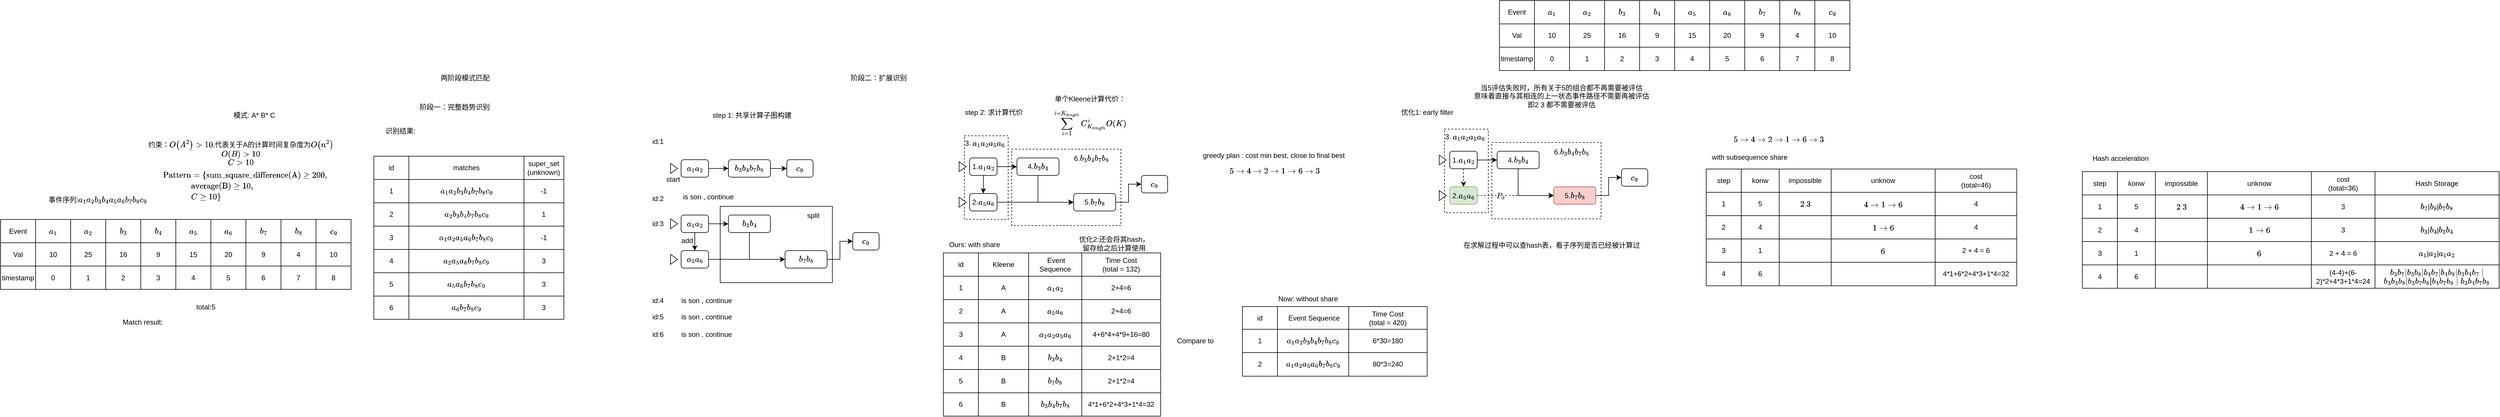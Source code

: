<mxfile version="24.9.1">
  <diagram name="第 1 页" id="leZeg3MAa5XpbNi-wINt">
    <mxGraphModel dx="3240" dy="1347" grid="0" gridSize="10" guides="1" tooltips="1" connect="1" arrows="1" fold="1" page="0" pageScale="1" pageWidth="1200" pageHeight="1920" math="1" shadow="0">
      <root>
        <mxCell id="0" />
        <mxCell id="1" parent="0" />
        <mxCell id="aG_MxBD_VVNhu0HVh_8Q-171" value="" style="rounded=0;whiteSpace=wrap;html=1;fillColor=none;dashed=1;" vertex="1" parent="1">
          <mxGeometry x="923" y="272" width="75" height="143.5" as="geometry" />
        </mxCell>
        <mxCell id="aG_MxBD_VVNhu0HVh_8Q-140" value="" style="rounded=0;whiteSpace=wrap;html=1;fillColor=none;" vertex="1" parent="1">
          <mxGeometry x="505" y="393" width="192" height="131" as="geometry" />
        </mxCell>
        <mxCell id="aG_MxBD_VVNhu0HVh_8Q-357" value="" style="rounded=0;whiteSpace=wrap;html=1;fillColor=none;dashed=1;" vertex="1" parent="1">
          <mxGeometry x="1745" y="260.5" width="75" height="143.5" as="geometry" />
        </mxCell>
        <mxCell id="aG_MxBD_VVNhu0HVh_8Q-165" value="" style="rounded=0;whiteSpace=wrap;html=1;fillColor=none;dashed=1;" vertex="1" parent="1">
          <mxGeometry x="1004" y="295" width="187" height="131" as="geometry" />
        </mxCell>
        <mxCell id="aG_MxBD_VVNhu0HVh_8Q-1" value="模式: A* B* C" style="text;html=1;align=center;verticalAlign=middle;resizable=0;points=[];autosize=1;strokeColor=none;fillColor=none;" vertex="1" parent="1">
          <mxGeometry x="-338" y="224" width="89" height="26" as="geometry" />
        </mxCell>
        <mxCell id="aG_MxBD_VVNhu0HVh_8Q-2" value="约束：`O(A^2) &amp;gt; 10`,代表关于A的计算时间复杂度为`O(n^2)`&lt;svg style=&quot;vertical-align: 0px;&quot; xmlns:xlink=&quot;http://www.w3.org/1999/xlink&quot; viewBox=&quot;0 0 12 12&quot; role=&quot;img&quot; height=&quot;0.027ex&quot; width=&quot;0.027ex&quot; xmlns=&quot;http://www.w3.org/2000/svg&quot;&gt;&lt;defs&gt;&lt;/defs&gt;&lt;g transform=&quot;scale(1,-1)&quot; stroke-width=&quot;0&quot; fill=&quot;currentColor&quot; stroke=&quot;currentColor&quot;&gt;&lt;g data-mml-node=&quot;math&quot;&gt;&lt;g data-mml-node=&quot;mstyle&quot;&gt;&lt;g data-mml-node=&quot;mo&quot;&gt;&lt;/g&gt;&lt;/g&gt;&lt;/g&gt;&lt;/g&gt;&lt;/svg&gt;&lt;div&gt;`O(B)&amp;gt;10`&lt;/div&gt;&lt;div&gt;`C&amp;gt;10`&lt;/div&gt;" style="text;html=1;align=center;verticalAlign=middle;resizable=0;points=[];autosize=1;strokeColor=none;fillColor=none;" vertex="1" parent="1">
          <mxGeometry x="-485" y="274" width="338" height="55" as="geometry" />
        </mxCell>
        <mxCell id="aG_MxBD_VVNhu0HVh_8Q-3" value="事件序列:`a_1a_2b_3b_4a_5a_6b_7b_8c_9`" style="text;html=1;align=center;verticalAlign=middle;resizable=0;points=[];autosize=1;strokeColor=none;fillColor=none;" vertex="1" parent="1">
          <mxGeometry x="-690" y="368.5" width="257" height="26" as="geometry" />
        </mxCell>
        <mxCell id="aG_MxBD_VVNhu0HVh_8Q-4" value="两阶段模式匹配" style="text;html=1;align=center;verticalAlign=middle;resizable=0;points=[];autosize=1;strokeColor=none;fillColor=none;" vertex="1" parent="1">
          <mxGeometry x="17" y="160" width="102" height="26" as="geometry" />
        </mxCell>
        <mxCell id="aG_MxBD_VVNhu0HVh_8Q-5" value="阶段一：完整趋势识别" style="text;html=1;align=center;verticalAlign=middle;resizable=0;points=[];autosize=1;strokeColor=none;fillColor=none;" vertex="1" parent="1">
          <mxGeometry x="-19" y="210" width="138" height="26" as="geometry" />
        </mxCell>
        <mxCell id="aG_MxBD_VVNhu0HVh_8Q-6" value="识别结果:&lt;div&gt;&lt;br&gt;&lt;/div&gt;" style="text;html=1;align=center;verticalAlign=middle;resizable=0;points=[];autosize=1;strokeColor=none;fillColor=none;" vertex="1" parent="1">
          <mxGeometry x="-78" y="250" width="69" height="41" as="geometry" />
        </mxCell>
        <mxCell id="aG_MxBD_VVNhu0HVh_8Q-7" value="" style="shape=table;startSize=0;container=1;collapsible=0;childLayout=tableLayout;" vertex="1" parent="1">
          <mxGeometry x="-88" y="307" width="325.349" height="279.884" as="geometry" />
        </mxCell>
        <mxCell id="aG_MxBD_VVNhu0HVh_8Q-8" value="" style="shape=tableRow;horizontal=0;startSize=0;swimlaneHead=0;swimlaneBody=0;strokeColor=inherit;top=0;left=0;bottom=0;right=0;collapsible=0;dropTarget=0;fillColor=none;points=[[0,0.5],[1,0.5]];portConstraint=eastwest;" vertex="1" parent="aG_MxBD_VVNhu0HVh_8Q-7">
          <mxGeometry width="325.349" height="40" as="geometry" />
        </mxCell>
        <mxCell id="aG_MxBD_VVNhu0HVh_8Q-9" value="id" style="shape=partialRectangle;html=1;whiteSpace=wrap;connectable=0;strokeColor=inherit;overflow=hidden;fillColor=none;top=0;left=0;bottom=0;right=0;pointerEvents=1;" vertex="1" parent="aG_MxBD_VVNhu0HVh_8Q-8">
          <mxGeometry width="60" height="40" as="geometry">
            <mxRectangle width="60" height="40" as="alternateBounds" />
          </mxGeometry>
        </mxCell>
        <mxCell id="aG_MxBD_VVNhu0HVh_8Q-10" value="matches" style="shape=partialRectangle;html=1;whiteSpace=wrap;connectable=0;strokeColor=inherit;overflow=hidden;fillColor=none;top=0;left=0;bottom=0;right=0;pointerEvents=1;" vertex="1" parent="aG_MxBD_VVNhu0HVh_8Q-8">
          <mxGeometry x="60" width="197" height="40" as="geometry">
            <mxRectangle width="197" height="40" as="alternateBounds" />
          </mxGeometry>
        </mxCell>
        <mxCell id="aG_MxBD_VVNhu0HVh_8Q-36" value="super_set&lt;div&gt;(unknown)&lt;/div&gt;" style="shape=partialRectangle;html=1;whiteSpace=wrap;connectable=0;strokeColor=inherit;overflow=hidden;fillColor=none;top=0;left=0;bottom=0;right=0;pointerEvents=1;" vertex="1" parent="aG_MxBD_VVNhu0HVh_8Q-8">
          <mxGeometry x="257" width="68" height="40" as="geometry">
            <mxRectangle width="68" height="40" as="alternateBounds" />
          </mxGeometry>
        </mxCell>
        <mxCell id="aG_MxBD_VVNhu0HVh_8Q-13" value="" style="shape=tableRow;horizontal=0;startSize=0;swimlaneHead=0;swimlaneBody=0;strokeColor=inherit;top=0;left=0;bottom=0;right=0;collapsible=0;dropTarget=0;fillColor=none;points=[[0,0.5],[1,0.5]];portConstraint=eastwest;" vertex="1" parent="aG_MxBD_VVNhu0HVh_8Q-7">
          <mxGeometry y="40" width="325.349" height="40" as="geometry" />
        </mxCell>
        <mxCell id="aG_MxBD_VVNhu0HVh_8Q-14" value="1" style="shape=partialRectangle;html=1;whiteSpace=wrap;connectable=0;strokeColor=inherit;overflow=hidden;fillColor=none;top=0;left=0;bottom=0;right=0;pointerEvents=1;" vertex="1" parent="aG_MxBD_VVNhu0HVh_8Q-13">
          <mxGeometry width="60" height="40" as="geometry">
            <mxRectangle width="60" height="40" as="alternateBounds" />
          </mxGeometry>
        </mxCell>
        <mxCell id="aG_MxBD_VVNhu0HVh_8Q-15" value="`a_1a_2b_3b_4b_7b_8c_9`" style="shape=partialRectangle;html=1;whiteSpace=wrap;connectable=0;strokeColor=inherit;overflow=hidden;fillColor=none;top=0;left=0;bottom=0;right=0;pointerEvents=1;" vertex="1" parent="aG_MxBD_VVNhu0HVh_8Q-13">
          <mxGeometry x="60" width="197" height="40" as="geometry">
            <mxRectangle width="197" height="40" as="alternateBounds" />
          </mxGeometry>
        </mxCell>
        <mxCell id="aG_MxBD_VVNhu0HVh_8Q-37" value="-1" style="shape=partialRectangle;html=1;whiteSpace=wrap;connectable=0;strokeColor=inherit;overflow=hidden;fillColor=none;top=0;left=0;bottom=0;right=0;pointerEvents=1;" vertex="1" parent="aG_MxBD_VVNhu0HVh_8Q-13">
          <mxGeometry x="257" width="68" height="40" as="geometry">
            <mxRectangle width="68" height="40" as="alternateBounds" />
          </mxGeometry>
        </mxCell>
        <mxCell id="aG_MxBD_VVNhu0HVh_8Q-18" value="" style="shape=tableRow;horizontal=0;startSize=0;swimlaneHead=0;swimlaneBody=0;strokeColor=inherit;top=0;left=0;bottom=0;right=0;collapsible=0;dropTarget=0;fillColor=none;points=[[0,0.5],[1,0.5]];portConstraint=eastwest;" vertex="1" parent="aG_MxBD_VVNhu0HVh_8Q-7">
          <mxGeometry y="80" width="325.349" height="40" as="geometry" />
        </mxCell>
        <mxCell id="aG_MxBD_VVNhu0HVh_8Q-19" value="2" style="shape=partialRectangle;html=1;whiteSpace=wrap;connectable=0;strokeColor=inherit;overflow=hidden;fillColor=none;top=0;left=0;bottom=0;right=0;pointerEvents=1;" vertex="1" parent="aG_MxBD_VVNhu0HVh_8Q-18">
          <mxGeometry width="60" height="40" as="geometry">
            <mxRectangle width="60" height="40" as="alternateBounds" />
          </mxGeometry>
        </mxCell>
        <mxCell id="aG_MxBD_VVNhu0HVh_8Q-20" value="`a_2b_3b_4b_7b_8c_9`" style="shape=partialRectangle;html=1;whiteSpace=wrap;connectable=0;strokeColor=inherit;overflow=hidden;fillColor=none;top=0;left=0;bottom=0;right=0;pointerEvents=1;" vertex="1" parent="aG_MxBD_VVNhu0HVh_8Q-18">
          <mxGeometry x="60" width="197" height="40" as="geometry">
            <mxRectangle width="197" height="40" as="alternateBounds" />
          </mxGeometry>
        </mxCell>
        <mxCell id="aG_MxBD_VVNhu0HVh_8Q-38" value="1" style="shape=partialRectangle;html=1;whiteSpace=wrap;connectable=0;strokeColor=inherit;overflow=hidden;fillColor=none;top=0;left=0;bottom=0;right=0;pointerEvents=1;" vertex="1" parent="aG_MxBD_VVNhu0HVh_8Q-18">
          <mxGeometry x="257" width="68" height="40" as="geometry">
            <mxRectangle width="68" height="40" as="alternateBounds" />
          </mxGeometry>
        </mxCell>
        <mxCell id="aG_MxBD_VVNhu0HVh_8Q-43" style="shape=tableRow;horizontal=0;startSize=0;swimlaneHead=0;swimlaneBody=0;strokeColor=inherit;top=0;left=0;bottom=0;right=0;collapsible=0;dropTarget=0;fillColor=none;points=[[0,0.5],[1,0.5]];portConstraint=eastwest;" vertex="1" parent="aG_MxBD_VVNhu0HVh_8Q-7">
          <mxGeometry y="120" width="325.349" height="40" as="geometry" />
        </mxCell>
        <mxCell id="aG_MxBD_VVNhu0HVh_8Q-44" value="3" style="shape=partialRectangle;html=1;whiteSpace=wrap;connectable=0;strokeColor=inherit;overflow=hidden;fillColor=none;top=0;left=0;bottom=0;right=0;pointerEvents=1;" vertex="1" parent="aG_MxBD_VVNhu0HVh_8Q-43">
          <mxGeometry width="60" height="40" as="geometry">
            <mxRectangle width="60" height="40" as="alternateBounds" />
          </mxGeometry>
        </mxCell>
        <mxCell id="aG_MxBD_VVNhu0HVh_8Q-45" value="`a_1a_2a_5a_6b_7b_8c_9`" style="shape=partialRectangle;html=1;whiteSpace=wrap;connectable=0;strokeColor=inherit;overflow=hidden;fillColor=none;top=0;left=0;bottom=0;right=0;pointerEvents=1;" vertex="1" parent="aG_MxBD_VVNhu0HVh_8Q-43">
          <mxGeometry x="60" width="197" height="40" as="geometry">
            <mxRectangle width="197" height="40" as="alternateBounds" />
          </mxGeometry>
        </mxCell>
        <mxCell id="aG_MxBD_VVNhu0HVh_8Q-46" value="-1" style="shape=partialRectangle;html=1;whiteSpace=wrap;connectable=0;strokeColor=inherit;overflow=hidden;fillColor=none;top=0;left=0;bottom=0;right=0;pointerEvents=1;" vertex="1" parent="aG_MxBD_VVNhu0HVh_8Q-43">
          <mxGeometry x="257" width="68" height="40" as="geometry">
            <mxRectangle width="68" height="40" as="alternateBounds" />
          </mxGeometry>
        </mxCell>
        <mxCell id="aG_MxBD_VVNhu0HVh_8Q-47" style="shape=tableRow;horizontal=0;startSize=0;swimlaneHead=0;swimlaneBody=0;strokeColor=inherit;top=0;left=0;bottom=0;right=0;collapsible=0;dropTarget=0;fillColor=none;points=[[0,0.5],[1,0.5]];portConstraint=eastwest;" vertex="1" parent="aG_MxBD_VVNhu0HVh_8Q-7">
          <mxGeometry y="160" width="325.349" height="40" as="geometry" />
        </mxCell>
        <mxCell id="aG_MxBD_VVNhu0HVh_8Q-48" value="4" style="shape=partialRectangle;html=1;whiteSpace=wrap;connectable=0;strokeColor=inherit;overflow=hidden;fillColor=none;top=0;left=0;bottom=0;right=0;pointerEvents=1;" vertex="1" parent="aG_MxBD_VVNhu0HVh_8Q-47">
          <mxGeometry width="60" height="40" as="geometry">
            <mxRectangle width="60" height="40" as="alternateBounds" />
          </mxGeometry>
        </mxCell>
        <mxCell id="aG_MxBD_VVNhu0HVh_8Q-49" value="`a_2a_5a_6b_7b_8c_9`" style="shape=partialRectangle;html=1;whiteSpace=wrap;connectable=0;strokeColor=inherit;overflow=hidden;fillColor=none;top=0;left=0;bottom=0;right=0;pointerEvents=1;" vertex="1" parent="aG_MxBD_VVNhu0HVh_8Q-47">
          <mxGeometry x="60" width="197" height="40" as="geometry">
            <mxRectangle width="197" height="40" as="alternateBounds" />
          </mxGeometry>
        </mxCell>
        <mxCell id="aG_MxBD_VVNhu0HVh_8Q-50" value="3" style="shape=partialRectangle;html=1;whiteSpace=wrap;connectable=0;strokeColor=inherit;overflow=hidden;fillColor=none;top=0;left=0;bottom=0;right=0;pointerEvents=1;" vertex="1" parent="aG_MxBD_VVNhu0HVh_8Q-47">
          <mxGeometry x="257" width="68" height="40" as="geometry">
            <mxRectangle width="68" height="40" as="alternateBounds" />
          </mxGeometry>
        </mxCell>
        <mxCell id="aG_MxBD_VVNhu0HVh_8Q-51" style="shape=tableRow;horizontal=0;startSize=0;swimlaneHead=0;swimlaneBody=0;strokeColor=inherit;top=0;left=0;bottom=0;right=0;collapsible=0;dropTarget=0;fillColor=none;points=[[0,0.5],[1,0.5]];portConstraint=eastwest;" vertex="1" parent="aG_MxBD_VVNhu0HVh_8Q-7">
          <mxGeometry y="200" width="325.349" height="40" as="geometry" />
        </mxCell>
        <mxCell id="aG_MxBD_VVNhu0HVh_8Q-52" value="5" style="shape=partialRectangle;html=1;whiteSpace=wrap;connectable=0;strokeColor=inherit;overflow=hidden;fillColor=none;top=0;left=0;bottom=0;right=0;pointerEvents=1;" vertex="1" parent="aG_MxBD_VVNhu0HVh_8Q-51">
          <mxGeometry width="60" height="40" as="geometry">
            <mxRectangle width="60" height="40" as="alternateBounds" />
          </mxGeometry>
        </mxCell>
        <mxCell id="aG_MxBD_VVNhu0HVh_8Q-53" value="`a_5a_6b_7b_8c_9`" style="shape=partialRectangle;html=1;whiteSpace=wrap;connectable=0;strokeColor=inherit;overflow=hidden;fillColor=none;top=0;left=0;bottom=0;right=0;pointerEvents=1;" vertex="1" parent="aG_MxBD_VVNhu0HVh_8Q-51">
          <mxGeometry x="60" width="197" height="40" as="geometry">
            <mxRectangle width="197" height="40" as="alternateBounds" />
          </mxGeometry>
        </mxCell>
        <mxCell id="aG_MxBD_VVNhu0HVh_8Q-54" value="3" style="shape=partialRectangle;html=1;whiteSpace=wrap;connectable=0;strokeColor=inherit;overflow=hidden;fillColor=none;top=0;left=0;bottom=0;right=0;pointerEvents=1;" vertex="1" parent="aG_MxBD_VVNhu0HVh_8Q-51">
          <mxGeometry x="257" width="68" height="40" as="geometry">
            <mxRectangle width="68" height="40" as="alternateBounds" />
          </mxGeometry>
        </mxCell>
        <mxCell id="aG_MxBD_VVNhu0HVh_8Q-65" style="shape=tableRow;horizontal=0;startSize=0;swimlaneHead=0;swimlaneBody=0;strokeColor=inherit;top=0;left=0;bottom=0;right=0;collapsible=0;dropTarget=0;fillColor=none;points=[[0,0.5],[1,0.5]];portConstraint=eastwest;" vertex="1" parent="aG_MxBD_VVNhu0HVh_8Q-7">
          <mxGeometry y="240" width="325.349" height="40" as="geometry" />
        </mxCell>
        <mxCell id="aG_MxBD_VVNhu0HVh_8Q-66" value="6" style="shape=partialRectangle;html=1;whiteSpace=wrap;connectable=0;strokeColor=inherit;overflow=hidden;fillColor=none;top=0;left=0;bottom=0;right=0;pointerEvents=1;" vertex="1" parent="aG_MxBD_VVNhu0HVh_8Q-65">
          <mxGeometry width="60" height="40" as="geometry">
            <mxRectangle width="60" height="40" as="alternateBounds" />
          </mxGeometry>
        </mxCell>
        <mxCell id="aG_MxBD_VVNhu0HVh_8Q-67" value="`a_6b_7b_8c_9`" style="shape=partialRectangle;html=1;whiteSpace=wrap;connectable=0;strokeColor=inherit;overflow=hidden;fillColor=none;top=0;left=0;bottom=0;right=0;pointerEvents=1;" vertex="1" parent="aG_MxBD_VVNhu0HVh_8Q-65">
          <mxGeometry x="60" width="197" height="40" as="geometry">
            <mxRectangle width="197" height="40" as="alternateBounds" />
          </mxGeometry>
        </mxCell>
        <mxCell id="aG_MxBD_VVNhu0HVh_8Q-68" value="3" style="shape=partialRectangle;html=1;whiteSpace=wrap;connectable=0;strokeColor=inherit;overflow=hidden;fillColor=none;top=0;left=0;bottom=0;right=0;pointerEvents=1;" vertex="1" parent="aG_MxBD_VVNhu0HVh_8Q-65">
          <mxGeometry x="257" width="68" height="40" as="geometry">
            <mxRectangle width="68" height="40" as="alternateBounds" />
          </mxGeometry>
        </mxCell>
        <mxCell id="aG_MxBD_VVNhu0HVh_8Q-115" value="阶段二：扩展识别" style="text;html=1;align=center;verticalAlign=middle;resizable=0;points=[];autosize=1;strokeColor=none;fillColor=none;" vertex="1" parent="1">
          <mxGeometry x="719" y="160" width="114" height="26" as="geometry" />
        </mxCell>
        <mxCell id="aG_MxBD_VVNhu0HVh_8Q-116" value="id:1" style="text;html=1;align=center;verticalAlign=middle;resizable=0;points=[];autosize=1;strokeColor=none;fillColor=none;" vertex="1" parent="1">
          <mxGeometry x="379" y="269" width="37" height="26" as="geometry" />
        </mxCell>
        <mxCell id="aG_MxBD_VVNhu0HVh_8Q-119" value="" style="edgeStyle=orthogonalEdgeStyle;rounded=0;orthogonalLoop=1;jettySize=auto;html=1;" edge="1" parent="1" source="aG_MxBD_VVNhu0HVh_8Q-117" target="aG_MxBD_VVNhu0HVh_8Q-118">
          <mxGeometry relative="1" as="geometry" />
        </mxCell>
        <mxCell id="aG_MxBD_VVNhu0HVh_8Q-117" value="`a_1a_2`" style="rounded=1;whiteSpace=wrap;html=1;" vertex="1" parent="1">
          <mxGeometry x="438" y="313" width="47" height="30" as="geometry" />
        </mxCell>
        <mxCell id="aG_MxBD_VVNhu0HVh_8Q-121" value="" style="edgeStyle=orthogonalEdgeStyle;rounded=0;orthogonalLoop=1;jettySize=auto;html=1;" edge="1" parent="1" source="aG_MxBD_VVNhu0HVh_8Q-118" target="aG_MxBD_VVNhu0HVh_8Q-120">
          <mxGeometry relative="1" as="geometry" />
        </mxCell>
        <mxCell id="aG_MxBD_VVNhu0HVh_8Q-118" value="`b_3b_4b_7b_8`" style="rounded=1;whiteSpace=wrap;html=1;" vertex="1" parent="1">
          <mxGeometry x="519" y="313" width="72" height="30" as="geometry" />
        </mxCell>
        <mxCell id="aG_MxBD_VVNhu0HVh_8Q-120" value="`c_9`" style="rounded=1;whiteSpace=wrap;html=1;" vertex="1" parent="1">
          <mxGeometry x="619" y="313" width="45" height="30" as="geometry" />
        </mxCell>
        <mxCell id="aG_MxBD_VVNhu0HVh_8Q-122" value="id:2" style="text;html=1;align=center;verticalAlign=middle;resizable=0;points=[];autosize=1;strokeColor=none;fillColor=none;" vertex="1" parent="1">
          <mxGeometry x="379" y="367" width="37" height="26" as="geometry" />
        </mxCell>
        <mxCell id="aG_MxBD_VVNhu0HVh_8Q-124" value="is son , continue&amp;nbsp;" style="text;html=1;align=center;verticalAlign=middle;resizable=0;points=[];autosize=1;strokeColor=none;fillColor=none;" vertex="1" parent="1">
          <mxGeometry x="432" y="364" width="108" height="26" as="geometry" />
        </mxCell>
        <mxCell id="aG_MxBD_VVNhu0HVh_8Q-125" value="id:3" style="text;html=1;align=center;verticalAlign=middle;resizable=0;points=[];autosize=1;strokeColor=none;fillColor=none;" vertex="1" parent="1">
          <mxGeometry x="379" y="410" width="37" height="26" as="geometry" />
        </mxCell>
        <mxCell id="aG_MxBD_VVNhu0HVh_8Q-127" value="" style="edgeStyle=orthogonalEdgeStyle;rounded=0;orthogonalLoop=1;jettySize=auto;html=1;" edge="1" parent="1" source="aG_MxBD_VVNhu0HVh_8Q-128" target="aG_MxBD_VVNhu0HVh_8Q-130">
          <mxGeometry relative="1" as="geometry" />
        </mxCell>
        <mxCell id="aG_MxBD_VVNhu0HVh_8Q-133" style="edgeStyle=orthogonalEdgeStyle;rounded=0;orthogonalLoop=1;jettySize=auto;html=1;" edge="1" parent="1" source="aG_MxBD_VVNhu0HVh_8Q-128" target="aG_MxBD_VVNhu0HVh_8Q-132">
          <mxGeometry relative="1" as="geometry" />
        </mxCell>
        <mxCell id="aG_MxBD_VVNhu0HVh_8Q-128" value="`a_1a_2`" style="rounded=1;whiteSpace=wrap;html=1;" vertex="1" parent="1">
          <mxGeometry x="438" y="408" width="47" height="30" as="geometry" />
        </mxCell>
        <mxCell id="aG_MxBD_VVNhu0HVh_8Q-129" value="" style="edgeStyle=orthogonalEdgeStyle;rounded=0;orthogonalLoop=1;jettySize=auto;html=1;entryX=0;entryY=0.5;entryDx=0;entryDy=0;exitX=0.5;exitY=1;exitDx=0;exitDy=0;" edge="1" parent="1" source="aG_MxBD_VVNhu0HVh_8Q-130" target="aG_MxBD_VVNhu0HVh_8Q-136">
          <mxGeometry relative="1" as="geometry" />
        </mxCell>
        <mxCell id="aG_MxBD_VVNhu0HVh_8Q-130" value="`b_3b_4`" style="rounded=1;whiteSpace=wrap;html=1;" vertex="1" parent="1">
          <mxGeometry x="519" y="408" width="72" height="30" as="geometry" />
        </mxCell>
        <mxCell id="aG_MxBD_VVNhu0HVh_8Q-131" value="`c_9`" style="rounded=1;whiteSpace=wrap;html=1;" vertex="1" parent="1">
          <mxGeometry x="732" y="438" width="45" height="30" as="geometry" />
        </mxCell>
        <mxCell id="aG_MxBD_VVNhu0HVh_8Q-137" style="edgeStyle=orthogonalEdgeStyle;rounded=0;orthogonalLoop=1;jettySize=auto;html=1;entryX=0;entryY=0.5;entryDx=0;entryDy=0;" edge="1" parent="1" source="aG_MxBD_VVNhu0HVh_8Q-132" target="aG_MxBD_VVNhu0HVh_8Q-136">
          <mxGeometry relative="1" as="geometry" />
        </mxCell>
        <mxCell id="aG_MxBD_VVNhu0HVh_8Q-132" value="`a_5a_6`" style="rounded=1;whiteSpace=wrap;html=1;" vertex="1" parent="1">
          <mxGeometry x="438" y="469" width="47" height="30" as="geometry" />
        </mxCell>
        <mxCell id="aG_MxBD_VVNhu0HVh_8Q-134" value="add" style="text;html=1;align=center;verticalAlign=middle;resizable=0;points=[];autosize=1;strokeColor=none;fillColor=none;" vertex="1" parent="1">
          <mxGeometry x="429" y="439" width="38" height="26" as="geometry" />
        </mxCell>
        <mxCell id="aG_MxBD_VVNhu0HVh_8Q-138" style="edgeStyle=orthogonalEdgeStyle;rounded=0;orthogonalLoop=1;jettySize=auto;html=1;entryX=0;entryY=0.5;entryDx=0;entryDy=0;" edge="1" parent="1" source="aG_MxBD_VVNhu0HVh_8Q-136" target="aG_MxBD_VVNhu0HVh_8Q-131">
          <mxGeometry relative="1" as="geometry" />
        </mxCell>
        <mxCell id="aG_MxBD_VVNhu0HVh_8Q-136" value="`b_7b_8`" style="rounded=1;whiteSpace=wrap;html=1;" vertex="1" parent="1">
          <mxGeometry x="616" y="469" width="72" height="30" as="geometry" />
        </mxCell>
        <mxCell id="aG_MxBD_VVNhu0HVh_8Q-141" value="split" style="text;html=1;align=center;verticalAlign=middle;resizable=0;points=[];autosize=1;strokeColor=none;fillColor=none;" vertex="1" parent="1">
          <mxGeometry x="644" y="396" width="39" height="26" as="geometry" />
        </mxCell>
        <mxCell id="aG_MxBD_VVNhu0HVh_8Q-142" value="id:4" style="text;html=1;align=center;verticalAlign=middle;resizable=0;points=[];autosize=1;strokeColor=none;fillColor=none;" vertex="1" parent="1">
          <mxGeometry x="379" y="542" width="37" height="26" as="geometry" />
        </mxCell>
        <mxCell id="aG_MxBD_VVNhu0HVh_8Q-143" value="is son , continue&amp;nbsp;" style="text;html=1;align=center;verticalAlign=middle;resizable=0;points=[];autosize=1;strokeColor=none;fillColor=none;" vertex="1" parent="1">
          <mxGeometry x="429" y="542" width="108" height="26" as="geometry" />
        </mxCell>
        <mxCell id="aG_MxBD_VVNhu0HVh_8Q-144" value="id:5" style="text;html=1;align=center;verticalAlign=middle;resizable=0;points=[];autosize=1;strokeColor=none;fillColor=none;" vertex="1" parent="1">
          <mxGeometry x="379" y="570" width="37" height="26" as="geometry" />
        </mxCell>
        <mxCell id="aG_MxBD_VVNhu0HVh_8Q-145" value="is son , continue&amp;nbsp;" style="text;html=1;align=center;verticalAlign=middle;resizable=0;points=[];autosize=1;strokeColor=none;fillColor=none;" vertex="1" parent="1">
          <mxGeometry x="429" y="570" width="108" height="26" as="geometry" />
        </mxCell>
        <mxCell id="aG_MxBD_VVNhu0HVh_8Q-146" value="id:6" style="text;html=1;align=center;verticalAlign=middle;resizable=0;points=[];autosize=1;strokeColor=none;fillColor=none;" vertex="1" parent="1">
          <mxGeometry x="379" y="600" width="37" height="26" as="geometry" />
        </mxCell>
        <mxCell id="aG_MxBD_VVNhu0HVh_8Q-147" value="is son , continue&amp;nbsp;" style="text;html=1;align=center;verticalAlign=middle;resizable=0;points=[];autosize=1;strokeColor=none;fillColor=none;" vertex="1" parent="1">
          <mxGeometry x="429" y="600" width="108" height="26" as="geometry" />
        </mxCell>
        <mxCell id="aG_MxBD_VVNhu0HVh_8Q-148" value="" style="triangle;whiteSpace=wrap;html=1;" vertex="1" parent="1">
          <mxGeometry x="420" y="414.5" width="12" height="17" as="geometry" />
        </mxCell>
        <mxCell id="aG_MxBD_VVNhu0HVh_8Q-149" value="" style="triangle;whiteSpace=wrap;html=1;" vertex="1" parent="1">
          <mxGeometry x="420" y="475.5" width="12" height="17" as="geometry" />
        </mxCell>
        <mxCell id="aG_MxBD_VVNhu0HVh_8Q-150" value="" style="triangle;whiteSpace=wrap;html=1;" vertex="1" parent="1">
          <mxGeometry x="420" y="319.5" width="12" height="17" as="geometry" />
        </mxCell>
        <mxCell id="aG_MxBD_VVNhu0HVh_8Q-151" value="start" style="text;html=1;align=center;verticalAlign=middle;resizable=0;points=[];autosize=1;strokeColor=none;fillColor=none;" vertex="1" parent="1">
          <mxGeometry x="403" y="334" width="41" height="26" as="geometry" />
        </mxCell>
        <mxCell id="aG_MxBD_VVNhu0HVh_8Q-152" value="step 1: 共享计算子图构建" style="text;html=1;align=center;verticalAlign=middle;resizable=0;points=[];autosize=1;strokeColor=none;fillColor=none;" vertex="1" parent="1">
          <mxGeometry x="482" y="224" width="153" height="26" as="geometry" />
        </mxCell>
        <mxCell id="aG_MxBD_VVNhu0HVh_8Q-153" value="step 2: 求计算代价" style="text;html=1;align=center;verticalAlign=middle;resizable=0;points=[];autosize=1;strokeColor=none;fillColor=none;" vertex="1" parent="1">
          <mxGeometry x="914" y="219" width="117" height="26" as="geometry" />
        </mxCell>
        <mxCell id="aG_MxBD_VVNhu0HVh_8Q-154" value="" style="edgeStyle=orthogonalEdgeStyle;rounded=0;orthogonalLoop=1;jettySize=auto;html=1;" edge="1" parent="1" source="aG_MxBD_VVNhu0HVh_8Q-156" target="aG_MxBD_VVNhu0HVh_8Q-158">
          <mxGeometry relative="1" as="geometry" />
        </mxCell>
        <mxCell id="aG_MxBD_VVNhu0HVh_8Q-155" style="edgeStyle=orthogonalEdgeStyle;rounded=0;orthogonalLoop=1;jettySize=auto;html=1;" edge="1" parent="1" source="aG_MxBD_VVNhu0HVh_8Q-156" target="aG_MxBD_VVNhu0HVh_8Q-161">
          <mxGeometry relative="1" as="geometry" />
        </mxCell>
        <mxCell id="aG_MxBD_VVNhu0HVh_8Q-156" value="1.`a_1a_2`" style="rounded=1;whiteSpace=wrap;html=1;" vertex="1" parent="1">
          <mxGeometry x="932" y="310" width="47" height="30" as="geometry" />
        </mxCell>
        <mxCell id="aG_MxBD_VVNhu0HVh_8Q-157" value="" style="edgeStyle=orthogonalEdgeStyle;rounded=0;orthogonalLoop=1;jettySize=auto;html=1;entryX=0;entryY=0.5;entryDx=0;entryDy=0;exitX=0.5;exitY=1;exitDx=0;exitDy=0;" edge="1" parent="1" source="aG_MxBD_VVNhu0HVh_8Q-158" target="aG_MxBD_VVNhu0HVh_8Q-164">
          <mxGeometry relative="1" as="geometry" />
        </mxCell>
        <mxCell id="aG_MxBD_VVNhu0HVh_8Q-158" value="4.`b_3b_4`" style="rounded=1;whiteSpace=wrap;html=1;" vertex="1" parent="1">
          <mxGeometry x="1013" y="310" width="72" height="30" as="geometry" />
        </mxCell>
        <mxCell id="aG_MxBD_VVNhu0HVh_8Q-159" value="`c_9`" style="rounded=1;whiteSpace=wrap;html=1;" vertex="1" parent="1">
          <mxGeometry x="1226" y="340" width="45" height="30" as="geometry" />
        </mxCell>
        <mxCell id="aG_MxBD_VVNhu0HVh_8Q-160" style="edgeStyle=orthogonalEdgeStyle;rounded=0;orthogonalLoop=1;jettySize=auto;html=1;entryX=0;entryY=0.5;entryDx=0;entryDy=0;" edge="1" parent="1" source="aG_MxBD_VVNhu0HVh_8Q-161" target="aG_MxBD_VVNhu0HVh_8Q-164">
          <mxGeometry relative="1" as="geometry" />
        </mxCell>
        <mxCell id="aG_MxBD_VVNhu0HVh_8Q-161" value="2.`a_5a_6`" style="rounded=1;whiteSpace=wrap;html=1;" vertex="1" parent="1">
          <mxGeometry x="932" y="371" width="47" height="30" as="geometry" />
        </mxCell>
        <mxCell id="aG_MxBD_VVNhu0HVh_8Q-163" style="edgeStyle=orthogonalEdgeStyle;rounded=0;orthogonalLoop=1;jettySize=auto;html=1;entryX=0;entryY=0.5;entryDx=0;entryDy=0;" edge="1" parent="1" source="aG_MxBD_VVNhu0HVh_8Q-164" target="aG_MxBD_VVNhu0HVh_8Q-159">
          <mxGeometry relative="1" as="geometry" />
        </mxCell>
        <mxCell id="aG_MxBD_VVNhu0HVh_8Q-164" value="5.`b_7b_8`" style="rounded=1;whiteSpace=wrap;html=1;" vertex="1" parent="1">
          <mxGeometry x="1110" y="371" width="72" height="30" as="geometry" />
        </mxCell>
        <mxCell id="aG_MxBD_VVNhu0HVh_8Q-166" value="6.`b_3b_4b_7b_8`" style="text;html=1;align=center;verticalAlign=middle;resizable=0;points=[];autosize=1;strokeColor=none;fillColor=none;" vertex="1" parent="1">
          <mxGeometry x="1082" y="298" width="116" height="26" as="geometry" />
        </mxCell>
        <mxCell id="aG_MxBD_VVNhu0HVh_8Q-167" value="" style="triangle;whiteSpace=wrap;html=1;" vertex="1" parent="1">
          <mxGeometry x="914" y="316.5" width="12" height="17" as="geometry" />
        </mxCell>
        <mxCell id="aG_MxBD_VVNhu0HVh_8Q-168" value="" style="triangle;whiteSpace=wrap;html=1;" vertex="1" parent="1">
          <mxGeometry x="914" y="377.5" width="12" height="17" as="geometry" />
        </mxCell>
        <mxCell id="aG_MxBD_VVNhu0HVh_8Q-169" value="单个Kleene计算代价：$$\sum_{i=1}^{i=K_{length}} C_{K_{length}}^{i} O(K)$$" style="text;html=1;align=center;verticalAlign=middle;resizable=0;points=[];autosize=1;strokeColor=none;fillColor=none;" vertex="1" parent="1">
          <mxGeometry x="923" y="230" width="429" height="26" as="geometry" />
        </mxCell>
        <mxCell id="aG_MxBD_VVNhu0HVh_8Q-172" value="3. `a_1a_2a_5a_6`" style="text;html=1;align=center;verticalAlign=middle;resizable=0;points=[];autosize=1;strokeColor=none;fillColor=none;" vertex="1" parent="1">
          <mxGeometry x="898" y="272" width="119" height="26" as="geometry" />
        </mxCell>
        <mxCell id="aG_MxBD_VVNhu0HVh_8Q-173" value="" style="shape=table;startSize=0;container=1;collapsible=0;childLayout=tableLayout;" vertex="1" parent="1">
          <mxGeometry x="887" y="473" width="372.085" height="280" as="geometry" />
        </mxCell>
        <mxCell id="aG_MxBD_VVNhu0HVh_8Q-174" value="" style="shape=tableRow;horizontal=0;startSize=0;swimlaneHead=0;swimlaneBody=0;strokeColor=inherit;top=0;left=0;bottom=0;right=0;collapsible=0;dropTarget=0;fillColor=none;points=[[0,0.5],[1,0.5]];portConstraint=eastwest;" vertex="1" parent="aG_MxBD_VVNhu0HVh_8Q-173">
          <mxGeometry width="372.085" height="40" as="geometry" />
        </mxCell>
        <mxCell id="aG_MxBD_VVNhu0HVh_8Q-175" value="id" style="shape=partialRectangle;html=1;whiteSpace=wrap;connectable=0;strokeColor=inherit;overflow=hidden;fillColor=none;top=0;left=0;bottom=0;right=0;pointerEvents=1;" vertex="1" parent="aG_MxBD_VVNhu0HVh_8Q-174">
          <mxGeometry width="60" height="40" as="geometry">
            <mxRectangle width="60" height="40" as="alternateBounds" />
          </mxGeometry>
        </mxCell>
        <mxCell id="aG_MxBD_VVNhu0HVh_8Q-176" value="Kleene" style="shape=partialRectangle;html=1;whiteSpace=wrap;connectable=0;strokeColor=inherit;overflow=hidden;fillColor=none;top=0;left=0;bottom=0;right=0;pointerEvents=1;" vertex="1" parent="aG_MxBD_VVNhu0HVh_8Q-174">
          <mxGeometry x="60" width="86" height="40" as="geometry">
            <mxRectangle width="86" height="40" as="alternateBounds" />
          </mxGeometry>
        </mxCell>
        <mxCell id="aG_MxBD_VVNhu0HVh_8Q-177" value="&amp;nbsp;Event Sequence" style="shape=partialRectangle;html=1;whiteSpace=wrap;connectable=0;strokeColor=inherit;overflow=hidden;fillColor=none;top=0;left=0;bottom=0;right=0;pointerEvents=1;" vertex="1" parent="aG_MxBD_VVNhu0HVh_8Q-174">
          <mxGeometry x="146" width="91" height="40" as="geometry">
            <mxRectangle width="91" height="40" as="alternateBounds" />
          </mxGeometry>
        </mxCell>
        <mxCell id="aG_MxBD_VVNhu0HVh_8Q-202" value="Time Cost&lt;div&gt;(total = 132)&lt;/div&gt;" style="shape=partialRectangle;html=1;whiteSpace=wrap;connectable=0;strokeColor=inherit;overflow=hidden;fillColor=none;top=0;left=0;bottom=0;right=0;pointerEvents=1;" vertex="1" parent="aG_MxBD_VVNhu0HVh_8Q-174">
          <mxGeometry x="237" width="135" height="40" as="geometry">
            <mxRectangle width="135" height="40" as="alternateBounds" />
          </mxGeometry>
        </mxCell>
        <mxCell id="aG_MxBD_VVNhu0HVh_8Q-178" value="" style="shape=tableRow;horizontal=0;startSize=0;swimlaneHead=0;swimlaneBody=0;strokeColor=inherit;top=0;left=0;bottom=0;right=0;collapsible=0;dropTarget=0;fillColor=none;points=[[0,0.5],[1,0.5]];portConstraint=eastwest;" vertex="1" parent="aG_MxBD_VVNhu0HVh_8Q-173">
          <mxGeometry y="40" width="372.085" height="40" as="geometry" />
        </mxCell>
        <mxCell id="aG_MxBD_VVNhu0HVh_8Q-179" value="1" style="shape=partialRectangle;html=1;whiteSpace=wrap;connectable=0;strokeColor=inherit;overflow=hidden;fillColor=none;top=0;left=0;bottom=0;right=0;pointerEvents=1;" vertex="1" parent="aG_MxBD_VVNhu0HVh_8Q-178">
          <mxGeometry width="60" height="40" as="geometry">
            <mxRectangle width="60" height="40" as="alternateBounds" />
          </mxGeometry>
        </mxCell>
        <mxCell id="aG_MxBD_VVNhu0HVh_8Q-180" value="A" style="shape=partialRectangle;html=1;whiteSpace=wrap;connectable=0;strokeColor=inherit;overflow=hidden;fillColor=none;top=0;left=0;bottom=0;right=0;pointerEvents=1;" vertex="1" parent="aG_MxBD_VVNhu0HVh_8Q-178">
          <mxGeometry x="60" width="86" height="40" as="geometry">
            <mxRectangle width="86" height="40" as="alternateBounds" />
          </mxGeometry>
        </mxCell>
        <mxCell id="aG_MxBD_VVNhu0HVh_8Q-181" value="`a_1a_2`" style="shape=partialRectangle;html=1;whiteSpace=wrap;connectable=0;strokeColor=inherit;overflow=hidden;fillColor=none;top=0;left=0;bottom=0;right=0;pointerEvents=1;" vertex="1" parent="aG_MxBD_VVNhu0HVh_8Q-178">
          <mxGeometry x="146" width="91" height="40" as="geometry">
            <mxRectangle width="91" height="40" as="alternateBounds" />
          </mxGeometry>
        </mxCell>
        <mxCell id="aG_MxBD_VVNhu0HVh_8Q-203" value="2+4=6" style="shape=partialRectangle;html=1;whiteSpace=wrap;connectable=0;strokeColor=inherit;overflow=hidden;fillColor=none;top=0;left=0;bottom=0;right=0;pointerEvents=1;" vertex="1" parent="aG_MxBD_VVNhu0HVh_8Q-178">
          <mxGeometry x="237" width="135" height="40" as="geometry">
            <mxRectangle width="135" height="40" as="alternateBounds" />
          </mxGeometry>
        </mxCell>
        <mxCell id="aG_MxBD_VVNhu0HVh_8Q-182" value="" style="shape=tableRow;horizontal=0;startSize=0;swimlaneHead=0;swimlaneBody=0;strokeColor=inherit;top=0;left=0;bottom=0;right=0;collapsible=0;dropTarget=0;fillColor=none;points=[[0,0.5],[1,0.5]];portConstraint=eastwest;" vertex="1" parent="aG_MxBD_VVNhu0HVh_8Q-173">
          <mxGeometry y="80" width="372.085" height="40" as="geometry" />
        </mxCell>
        <mxCell id="aG_MxBD_VVNhu0HVh_8Q-183" value="2" style="shape=partialRectangle;html=1;whiteSpace=wrap;connectable=0;strokeColor=inherit;overflow=hidden;fillColor=none;top=0;left=0;bottom=0;right=0;pointerEvents=1;" vertex="1" parent="aG_MxBD_VVNhu0HVh_8Q-182">
          <mxGeometry width="60" height="40" as="geometry">
            <mxRectangle width="60" height="40" as="alternateBounds" />
          </mxGeometry>
        </mxCell>
        <mxCell id="aG_MxBD_VVNhu0HVh_8Q-184" value="A" style="shape=partialRectangle;html=1;whiteSpace=wrap;connectable=0;strokeColor=inherit;overflow=hidden;fillColor=none;top=0;left=0;bottom=0;right=0;pointerEvents=1;" vertex="1" parent="aG_MxBD_VVNhu0HVh_8Q-182">
          <mxGeometry x="60" width="86" height="40" as="geometry">
            <mxRectangle width="86" height="40" as="alternateBounds" />
          </mxGeometry>
        </mxCell>
        <mxCell id="aG_MxBD_VVNhu0HVh_8Q-185" value="`a_5a_6`" style="shape=partialRectangle;html=1;whiteSpace=wrap;connectable=0;strokeColor=inherit;overflow=hidden;fillColor=none;top=0;left=0;bottom=0;right=0;pointerEvents=1;" vertex="1" parent="aG_MxBD_VVNhu0HVh_8Q-182">
          <mxGeometry x="146" width="91" height="40" as="geometry">
            <mxRectangle width="91" height="40" as="alternateBounds" />
          </mxGeometry>
        </mxCell>
        <mxCell id="aG_MxBD_VVNhu0HVh_8Q-204" value="2+4=6" style="shape=partialRectangle;html=1;whiteSpace=wrap;connectable=0;strokeColor=inherit;overflow=hidden;fillColor=none;top=0;left=0;bottom=0;right=0;pointerEvents=1;" vertex="1" parent="aG_MxBD_VVNhu0HVh_8Q-182">
          <mxGeometry x="237" width="135" height="40" as="geometry">
            <mxRectangle width="135" height="40" as="alternateBounds" />
          </mxGeometry>
        </mxCell>
        <mxCell id="aG_MxBD_VVNhu0HVh_8Q-216" style="shape=tableRow;horizontal=0;startSize=0;swimlaneHead=0;swimlaneBody=0;strokeColor=inherit;top=0;left=0;bottom=0;right=0;collapsible=0;dropTarget=0;fillColor=none;points=[[0,0.5],[1,0.5]];portConstraint=eastwest;" vertex="1" parent="aG_MxBD_VVNhu0HVh_8Q-173">
          <mxGeometry y="120" width="372.085" height="40" as="geometry" />
        </mxCell>
        <mxCell id="aG_MxBD_VVNhu0HVh_8Q-217" value="3" style="shape=partialRectangle;html=1;whiteSpace=wrap;connectable=0;strokeColor=inherit;overflow=hidden;fillColor=none;top=0;left=0;bottom=0;right=0;pointerEvents=1;" vertex="1" parent="aG_MxBD_VVNhu0HVh_8Q-216">
          <mxGeometry width="60" height="40" as="geometry">
            <mxRectangle width="60" height="40" as="alternateBounds" />
          </mxGeometry>
        </mxCell>
        <mxCell id="aG_MxBD_VVNhu0HVh_8Q-218" value="A" style="shape=partialRectangle;html=1;whiteSpace=wrap;connectable=0;strokeColor=inherit;overflow=hidden;fillColor=none;top=0;left=0;bottom=0;right=0;pointerEvents=1;" vertex="1" parent="aG_MxBD_VVNhu0HVh_8Q-216">
          <mxGeometry x="60" width="86" height="40" as="geometry">
            <mxRectangle width="86" height="40" as="alternateBounds" />
          </mxGeometry>
        </mxCell>
        <mxCell id="aG_MxBD_VVNhu0HVh_8Q-219" value="`a_1a_2a_5a_6`" style="shape=partialRectangle;html=1;whiteSpace=wrap;connectable=0;strokeColor=inherit;overflow=hidden;fillColor=none;top=0;left=0;bottom=0;right=0;pointerEvents=1;" vertex="1" parent="aG_MxBD_VVNhu0HVh_8Q-216">
          <mxGeometry x="146" width="91" height="40" as="geometry">
            <mxRectangle width="91" height="40" as="alternateBounds" />
          </mxGeometry>
        </mxCell>
        <mxCell id="aG_MxBD_VVNhu0HVh_8Q-220" value="4+6*4+4*9+16=80" style="shape=partialRectangle;html=1;whiteSpace=wrap;connectable=0;strokeColor=inherit;overflow=hidden;fillColor=none;top=0;left=0;bottom=0;right=0;pointerEvents=1;" vertex="1" parent="aG_MxBD_VVNhu0HVh_8Q-216">
          <mxGeometry x="237" width="135" height="40" as="geometry">
            <mxRectangle width="135" height="40" as="alternateBounds" />
          </mxGeometry>
        </mxCell>
        <mxCell id="aG_MxBD_VVNhu0HVh_8Q-211" style="shape=tableRow;horizontal=0;startSize=0;swimlaneHead=0;swimlaneBody=0;strokeColor=inherit;top=0;left=0;bottom=0;right=0;collapsible=0;dropTarget=0;fillColor=none;points=[[0,0.5],[1,0.5]];portConstraint=eastwest;" vertex="1" parent="aG_MxBD_VVNhu0HVh_8Q-173">
          <mxGeometry y="160" width="372.085" height="40" as="geometry" />
        </mxCell>
        <mxCell id="aG_MxBD_VVNhu0HVh_8Q-212" value="4" style="shape=partialRectangle;html=1;whiteSpace=wrap;connectable=0;strokeColor=inherit;overflow=hidden;fillColor=none;top=0;left=0;bottom=0;right=0;pointerEvents=1;" vertex="1" parent="aG_MxBD_VVNhu0HVh_8Q-211">
          <mxGeometry width="60" height="40" as="geometry">
            <mxRectangle width="60" height="40" as="alternateBounds" />
          </mxGeometry>
        </mxCell>
        <mxCell id="aG_MxBD_VVNhu0HVh_8Q-213" value="B" style="shape=partialRectangle;html=1;whiteSpace=wrap;connectable=0;strokeColor=inherit;overflow=hidden;fillColor=none;top=0;left=0;bottom=0;right=0;pointerEvents=1;" vertex="1" parent="aG_MxBD_VVNhu0HVh_8Q-211">
          <mxGeometry x="60" width="86" height="40" as="geometry">
            <mxRectangle width="86" height="40" as="alternateBounds" />
          </mxGeometry>
        </mxCell>
        <mxCell id="aG_MxBD_VVNhu0HVh_8Q-214" value="`b_3b_4`" style="shape=partialRectangle;html=1;whiteSpace=wrap;connectable=0;strokeColor=inherit;overflow=hidden;fillColor=none;top=0;left=0;bottom=0;right=0;pointerEvents=1;" vertex="1" parent="aG_MxBD_VVNhu0HVh_8Q-211">
          <mxGeometry x="146" width="91" height="40" as="geometry">
            <mxRectangle width="91" height="40" as="alternateBounds" />
          </mxGeometry>
        </mxCell>
        <mxCell id="aG_MxBD_VVNhu0HVh_8Q-215" value="2+1*2=4" style="shape=partialRectangle;html=1;whiteSpace=wrap;connectable=0;strokeColor=inherit;overflow=hidden;fillColor=none;top=0;left=0;bottom=0;right=0;pointerEvents=1;" vertex="1" parent="aG_MxBD_VVNhu0HVh_8Q-211">
          <mxGeometry x="237" width="135" height="40" as="geometry">
            <mxRectangle width="135" height="40" as="alternateBounds" />
          </mxGeometry>
        </mxCell>
        <mxCell id="aG_MxBD_VVNhu0HVh_8Q-206" style="shape=tableRow;horizontal=0;startSize=0;swimlaneHead=0;swimlaneBody=0;strokeColor=inherit;top=0;left=0;bottom=0;right=0;collapsible=0;dropTarget=0;fillColor=none;points=[[0,0.5],[1,0.5]];portConstraint=eastwest;" vertex="1" parent="aG_MxBD_VVNhu0HVh_8Q-173">
          <mxGeometry y="200" width="372.085" height="40" as="geometry" />
        </mxCell>
        <mxCell id="aG_MxBD_VVNhu0HVh_8Q-207" value="5" style="shape=partialRectangle;html=1;whiteSpace=wrap;connectable=0;strokeColor=inherit;overflow=hidden;fillColor=none;top=0;left=0;bottom=0;right=0;pointerEvents=1;" vertex="1" parent="aG_MxBD_VVNhu0HVh_8Q-206">
          <mxGeometry width="60" height="40" as="geometry">
            <mxRectangle width="60" height="40" as="alternateBounds" />
          </mxGeometry>
        </mxCell>
        <mxCell id="aG_MxBD_VVNhu0HVh_8Q-208" value="B" style="shape=partialRectangle;html=1;whiteSpace=wrap;connectable=0;strokeColor=inherit;overflow=hidden;fillColor=none;top=0;left=0;bottom=0;right=0;pointerEvents=1;" vertex="1" parent="aG_MxBD_VVNhu0HVh_8Q-206">
          <mxGeometry x="60" width="86" height="40" as="geometry">
            <mxRectangle width="86" height="40" as="alternateBounds" />
          </mxGeometry>
        </mxCell>
        <mxCell id="aG_MxBD_VVNhu0HVh_8Q-209" value="`b_7b_8`" style="shape=partialRectangle;html=1;whiteSpace=wrap;connectable=0;strokeColor=inherit;overflow=hidden;fillColor=none;top=0;left=0;bottom=0;right=0;pointerEvents=1;" vertex="1" parent="aG_MxBD_VVNhu0HVh_8Q-206">
          <mxGeometry x="146" width="91" height="40" as="geometry">
            <mxRectangle width="91" height="40" as="alternateBounds" />
          </mxGeometry>
        </mxCell>
        <mxCell id="aG_MxBD_VVNhu0HVh_8Q-210" value="2+1*2=4" style="shape=partialRectangle;html=1;whiteSpace=wrap;connectable=0;strokeColor=inherit;overflow=hidden;fillColor=none;top=0;left=0;bottom=0;right=0;pointerEvents=1;" vertex="1" parent="aG_MxBD_VVNhu0HVh_8Q-206">
          <mxGeometry x="237" width="135" height="40" as="geometry">
            <mxRectangle width="135" height="40" as="alternateBounds" />
          </mxGeometry>
        </mxCell>
        <mxCell id="aG_MxBD_VVNhu0HVh_8Q-186" value="" style="shape=tableRow;horizontal=0;startSize=0;swimlaneHead=0;swimlaneBody=0;strokeColor=inherit;top=0;left=0;bottom=0;right=0;collapsible=0;dropTarget=0;fillColor=none;points=[[0,0.5],[1,0.5]];portConstraint=eastwest;" vertex="1" parent="aG_MxBD_VVNhu0HVh_8Q-173">
          <mxGeometry y="240" width="372.085" height="40" as="geometry" />
        </mxCell>
        <mxCell id="aG_MxBD_VVNhu0HVh_8Q-187" value="6" style="shape=partialRectangle;html=1;whiteSpace=wrap;connectable=0;strokeColor=inherit;overflow=hidden;fillColor=none;top=0;left=0;bottom=0;right=0;pointerEvents=1;" vertex="1" parent="aG_MxBD_VVNhu0HVh_8Q-186">
          <mxGeometry width="60" height="40" as="geometry">
            <mxRectangle width="60" height="40" as="alternateBounds" />
          </mxGeometry>
        </mxCell>
        <mxCell id="aG_MxBD_VVNhu0HVh_8Q-188" value="B" style="shape=partialRectangle;html=1;whiteSpace=wrap;connectable=0;strokeColor=inherit;overflow=hidden;fillColor=none;top=0;left=0;bottom=0;right=0;pointerEvents=1;" vertex="1" parent="aG_MxBD_VVNhu0HVh_8Q-186">
          <mxGeometry x="60" width="86" height="40" as="geometry">
            <mxRectangle width="86" height="40" as="alternateBounds" />
          </mxGeometry>
        </mxCell>
        <mxCell id="aG_MxBD_VVNhu0HVh_8Q-189" value="`b_3b_4b_7b_8`" style="shape=partialRectangle;html=1;whiteSpace=wrap;connectable=0;strokeColor=inherit;overflow=hidden;fillColor=none;top=0;left=0;bottom=0;right=0;pointerEvents=1;" vertex="1" parent="aG_MxBD_VVNhu0HVh_8Q-186">
          <mxGeometry x="146" width="91" height="40" as="geometry">
            <mxRectangle width="91" height="40" as="alternateBounds" />
          </mxGeometry>
        </mxCell>
        <mxCell id="aG_MxBD_VVNhu0HVh_8Q-205" value="4*1+6*2+4*3+1*4=32" style="shape=partialRectangle;html=1;whiteSpace=wrap;connectable=0;strokeColor=inherit;overflow=hidden;fillColor=none;top=0;left=0;bottom=0;right=0;pointerEvents=1;" vertex="1" parent="aG_MxBD_VVNhu0HVh_8Q-186">
          <mxGeometry x="237" width="135" height="40" as="geometry">
            <mxRectangle width="135" height="40" as="alternateBounds" />
          </mxGeometry>
        </mxCell>
        <mxCell id="aG_MxBD_VVNhu0HVh_8Q-226" value="Compare to" style="text;html=1;align=center;verticalAlign=middle;resizable=0;points=[];autosize=1;strokeColor=none;fillColor=none;" vertex="1" parent="1">
          <mxGeometry x="1277" y="611" width="81" height="26" as="geometry" />
        </mxCell>
        <mxCell id="aG_MxBD_VVNhu0HVh_8Q-227" value="Ours: with share" style="text;html=1;align=center;verticalAlign=middle;resizable=0;points=[];autosize=1;strokeColor=none;fillColor=none;" vertex="1" parent="1">
          <mxGeometry x="887" y="445.5" width="105" height="26" as="geometry" />
        </mxCell>
        <mxCell id="aG_MxBD_VVNhu0HVh_8Q-228" value="Now: without share" style="text;html=1;align=center;verticalAlign=middle;resizable=0;points=[];autosize=1;strokeColor=none;fillColor=none;" vertex="1" parent="1">
          <mxGeometry x="1451" y="539" width="120" height="26" as="geometry" />
        </mxCell>
        <mxCell id="aG_MxBD_VVNhu0HVh_8Q-229" value="" style="shape=table;startSize=0;container=1;collapsible=0;childLayout=tableLayout;" vertex="1" parent="1">
          <mxGeometry x="1399" y="565" width="316.286" height="119.5" as="geometry" />
        </mxCell>
        <mxCell id="aG_MxBD_VVNhu0HVh_8Q-230" value="" style="shape=tableRow;horizontal=0;startSize=0;swimlaneHead=0;swimlaneBody=0;strokeColor=inherit;top=0;left=0;bottom=0;right=0;collapsible=0;dropTarget=0;fillColor=none;points=[[0,0.5],[1,0.5]];portConstraint=eastwest;" vertex="1" parent="aG_MxBD_VVNhu0HVh_8Q-229">
          <mxGeometry width="316.286" height="39" as="geometry" />
        </mxCell>
        <mxCell id="aG_MxBD_VVNhu0HVh_8Q-231" value="id" style="shape=partialRectangle;html=1;whiteSpace=wrap;connectable=0;strokeColor=inherit;overflow=hidden;fillColor=none;top=0;left=0;bottom=0;right=0;pointerEvents=1;" vertex="1" parent="aG_MxBD_VVNhu0HVh_8Q-230">
          <mxGeometry width="60" height="39" as="geometry">
            <mxRectangle width="60" height="39" as="alternateBounds" />
          </mxGeometry>
        </mxCell>
        <mxCell id="aG_MxBD_VVNhu0HVh_8Q-233" value="&amp;nbsp;Event Sequence" style="shape=partialRectangle;html=1;whiteSpace=wrap;connectable=0;strokeColor=inherit;overflow=hidden;fillColor=none;top=0;left=0;bottom=0;right=0;pointerEvents=1;" vertex="1" parent="aG_MxBD_VVNhu0HVh_8Q-230">
          <mxGeometry x="60" width="122" height="39" as="geometry">
            <mxRectangle width="122" height="39" as="alternateBounds" />
          </mxGeometry>
        </mxCell>
        <mxCell id="aG_MxBD_VVNhu0HVh_8Q-234" value="Time Cost&lt;div&gt;(total = 420)&lt;/div&gt;" style="shape=partialRectangle;html=1;whiteSpace=wrap;connectable=0;strokeColor=inherit;overflow=hidden;fillColor=none;top=0;left=0;bottom=0;right=0;pointerEvents=1;" vertex="1" parent="aG_MxBD_VVNhu0HVh_8Q-230">
          <mxGeometry x="182" width="134" height="39" as="geometry">
            <mxRectangle width="134" height="39" as="alternateBounds" />
          </mxGeometry>
        </mxCell>
        <mxCell id="aG_MxBD_VVNhu0HVh_8Q-235" value="" style="shape=tableRow;horizontal=0;startSize=0;swimlaneHead=0;swimlaneBody=0;strokeColor=inherit;top=0;left=0;bottom=0;right=0;collapsible=0;dropTarget=0;fillColor=none;points=[[0,0.5],[1,0.5]];portConstraint=eastwest;" vertex="1" parent="aG_MxBD_VVNhu0HVh_8Q-229">
          <mxGeometry y="39" width="316.286" height="40" as="geometry" />
        </mxCell>
        <mxCell id="aG_MxBD_VVNhu0HVh_8Q-236" value="1" style="shape=partialRectangle;html=1;whiteSpace=wrap;connectable=0;strokeColor=inherit;overflow=hidden;fillColor=none;top=0;left=0;bottom=0;right=0;pointerEvents=1;" vertex="1" parent="aG_MxBD_VVNhu0HVh_8Q-235">
          <mxGeometry width="60" height="40" as="geometry">
            <mxRectangle width="60" height="40" as="alternateBounds" />
          </mxGeometry>
        </mxCell>
        <mxCell id="aG_MxBD_VVNhu0HVh_8Q-238" value="`a_1a_2b_3b_4b_7b_8c_9`" style="shape=partialRectangle;html=1;whiteSpace=wrap;connectable=0;strokeColor=inherit;overflow=hidden;fillColor=none;top=0;left=0;bottom=0;right=0;pointerEvents=1;" vertex="1" parent="aG_MxBD_VVNhu0HVh_8Q-235">
          <mxGeometry x="60" width="122" height="40" as="geometry">
            <mxRectangle width="122" height="40" as="alternateBounds" />
          </mxGeometry>
        </mxCell>
        <mxCell id="aG_MxBD_VVNhu0HVh_8Q-239" value="6*30=180" style="shape=partialRectangle;html=1;whiteSpace=wrap;connectable=0;strokeColor=inherit;overflow=hidden;fillColor=none;top=0;left=0;bottom=0;right=0;pointerEvents=1;" vertex="1" parent="aG_MxBD_VVNhu0HVh_8Q-235">
          <mxGeometry x="182" width="134" height="40" as="geometry">
            <mxRectangle width="134" height="40" as="alternateBounds" />
          </mxGeometry>
        </mxCell>
        <mxCell id="aG_MxBD_VVNhu0HVh_8Q-240" value="" style="shape=tableRow;horizontal=0;startSize=0;swimlaneHead=0;swimlaneBody=0;strokeColor=inherit;top=0;left=0;bottom=0;right=0;collapsible=0;dropTarget=0;fillColor=none;points=[[0,0.5],[1,0.5]];portConstraint=eastwest;" vertex="1" parent="aG_MxBD_VVNhu0HVh_8Q-229">
          <mxGeometry y="79" width="316.286" height="40" as="geometry" />
        </mxCell>
        <mxCell id="aG_MxBD_VVNhu0HVh_8Q-241" value="2" style="shape=partialRectangle;html=1;whiteSpace=wrap;connectable=0;strokeColor=inherit;overflow=hidden;fillColor=none;top=0;left=0;bottom=0;right=0;pointerEvents=1;" vertex="1" parent="aG_MxBD_VVNhu0HVh_8Q-240">
          <mxGeometry width="60" height="40" as="geometry">
            <mxRectangle width="60" height="40" as="alternateBounds" />
          </mxGeometry>
        </mxCell>
        <mxCell id="aG_MxBD_VVNhu0HVh_8Q-243" value="`a_1a_2a_5a_6b_7b_8c_9`" style="shape=partialRectangle;html=1;whiteSpace=wrap;connectable=0;strokeColor=inherit;overflow=hidden;fillColor=none;top=0;left=0;bottom=0;right=0;pointerEvents=1;" vertex="1" parent="aG_MxBD_VVNhu0HVh_8Q-240">
          <mxGeometry x="60" width="122" height="40" as="geometry">
            <mxRectangle width="122" height="40" as="alternateBounds" />
          </mxGeometry>
        </mxCell>
        <mxCell id="aG_MxBD_VVNhu0HVh_8Q-244" value="80*3=240" style="shape=partialRectangle;html=1;whiteSpace=wrap;connectable=0;strokeColor=inherit;overflow=hidden;fillColor=none;top=0;left=0;bottom=0;right=0;pointerEvents=1;" vertex="1" parent="aG_MxBD_VVNhu0HVh_8Q-240">
          <mxGeometry x="182" width="134" height="40" as="geometry">
            <mxRectangle width="134" height="40" as="alternateBounds" />
          </mxGeometry>
        </mxCell>
        <mxCell id="aG_MxBD_VVNhu0HVh_8Q-293" value="greedy plan : cost min best, close to final best&amp;nbsp;&lt;div&gt;$$5\rightarrow 4\rightarrow2\rightarrow1\rightarrow6\rightarrow3$$&lt;/div&gt;" style="text;html=1;align=center;verticalAlign=middle;resizable=0;points=[];autosize=1;strokeColor=none;fillColor=none;" vertex="1" parent="1">
          <mxGeometry x="1268" y="304.5" width="372" height="41" as="geometry" />
        </mxCell>
        <mxCell id="aG_MxBD_VVNhu0HVh_8Q-341" value="优化2:还会将其hash，&lt;div&gt;留存给之后计算使用&lt;/div&gt;" style="text;html=1;align=center;verticalAlign=middle;resizable=0;points=[];autosize=1;strokeColor=none;fillColor=none;" vertex="1" parent="1">
          <mxGeometry x="1110" y="436" width="138" height="41" as="geometry" />
        </mxCell>
        <mxCell id="aG_MxBD_VVNhu0HVh_8Q-342" value="优化1: early filter" style="text;html=1;align=center;verticalAlign=middle;resizable=0;points=[];autosize=1;strokeColor=none;fillColor=none;" vertex="1" parent="1">
          <mxGeometry x="1661" y="219" width="107" height="26" as="geometry" />
        </mxCell>
        <mxCell id="aG_MxBD_VVNhu0HVh_8Q-343" value="" style="rounded=0;whiteSpace=wrap;html=1;fillColor=none;dashed=1;" vertex="1" parent="1">
          <mxGeometry x="1826" y="283.5" width="187" height="131" as="geometry" />
        </mxCell>
        <mxCell id="aG_MxBD_VVNhu0HVh_8Q-344" value="" style="edgeStyle=orthogonalEdgeStyle;rounded=0;orthogonalLoop=1;jettySize=auto;html=1;" edge="1" parent="1" source="aG_MxBD_VVNhu0HVh_8Q-346" target="aG_MxBD_VVNhu0HVh_8Q-348">
          <mxGeometry relative="1" as="geometry" />
        </mxCell>
        <mxCell id="aG_MxBD_VVNhu0HVh_8Q-345" style="edgeStyle=orthogonalEdgeStyle;rounded=0;orthogonalLoop=1;jettySize=auto;html=1;dashed=1;" edge="1" parent="1" source="aG_MxBD_VVNhu0HVh_8Q-346" target="aG_MxBD_VVNhu0HVh_8Q-351">
          <mxGeometry relative="1" as="geometry" />
        </mxCell>
        <mxCell id="aG_MxBD_VVNhu0HVh_8Q-346" value="1.`a_1a_2`" style="rounded=1;whiteSpace=wrap;html=1;" vertex="1" parent="1">
          <mxGeometry x="1754" y="298.5" width="47" height="30" as="geometry" />
        </mxCell>
        <mxCell id="aG_MxBD_VVNhu0HVh_8Q-347" value="" style="edgeStyle=orthogonalEdgeStyle;rounded=0;orthogonalLoop=1;jettySize=auto;html=1;entryX=0;entryY=0.5;entryDx=0;entryDy=0;exitX=0.5;exitY=1;exitDx=0;exitDy=0;" edge="1" parent="1" source="aG_MxBD_VVNhu0HVh_8Q-348" target="aG_MxBD_VVNhu0HVh_8Q-353">
          <mxGeometry relative="1" as="geometry" />
        </mxCell>
        <mxCell id="aG_MxBD_VVNhu0HVh_8Q-348" value="4.`b_3b_4`" style="rounded=1;whiteSpace=wrap;html=1;" vertex="1" parent="1">
          <mxGeometry x="1835" y="298.5" width="72" height="30" as="geometry" />
        </mxCell>
        <mxCell id="aG_MxBD_VVNhu0HVh_8Q-349" value="`c_9`" style="rounded=1;whiteSpace=wrap;html=1;" vertex="1" parent="1">
          <mxGeometry x="2048" y="328.5" width="45" height="30" as="geometry" />
        </mxCell>
        <mxCell id="aG_MxBD_VVNhu0HVh_8Q-350" style="edgeStyle=orthogonalEdgeStyle;rounded=0;orthogonalLoop=1;jettySize=auto;html=1;entryX=0;entryY=0.5;entryDx=0;entryDy=0;dashed=1;" edge="1" parent="1" source="aG_MxBD_VVNhu0HVh_8Q-351" target="aG_MxBD_VVNhu0HVh_8Q-353">
          <mxGeometry relative="1" as="geometry" />
        </mxCell>
        <mxCell id="aG_MxBD_VVNhu0HVh_8Q-360" value="`P_0`" style="edgeLabel;html=1;align=center;verticalAlign=middle;resizable=0;points=[];" vertex="1" connectable="0" parent="aG_MxBD_VVNhu0HVh_8Q-350">
          <mxGeometry x="-0.669" y="1" relative="1" as="geometry">
            <mxPoint x="18" y="1" as="offset" />
          </mxGeometry>
        </mxCell>
        <mxCell id="aG_MxBD_VVNhu0HVh_8Q-351" value="2.`a_5a_6`" style="rounded=1;whiteSpace=wrap;html=1;fillColor=#d5e8d4;strokeColor=#82b366;" vertex="1" parent="1">
          <mxGeometry x="1754" y="359.5" width="47" height="30" as="geometry" />
        </mxCell>
        <mxCell id="aG_MxBD_VVNhu0HVh_8Q-352" style="edgeStyle=orthogonalEdgeStyle;rounded=0;orthogonalLoop=1;jettySize=auto;html=1;entryX=0;entryY=0.5;entryDx=0;entryDy=0;" edge="1" parent="1" source="aG_MxBD_VVNhu0HVh_8Q-353" target="aG_MxBD_VVNhu0HVh_8Q-349">
          <mxGeometry relative="1" as="geometry" />
        </mxCell>
        <mxCell id="aG_MxBD_VVNhu0HVh_8Q-353" value="5.`b_7b_8`" style="rounded=1;whiteSpace=wrap;html=1;fillColor=#f8cecc;strokeColor=#b85450;" vertex="1" parent="1">
          <mxGeometry x="1932" y="359.5" width="72" height="30" as="geometry" />
        </mxCell>
        <mxCell id="aG_MxBD_VVNhu0HVh_8Q-354" value="6.`b_3b_4b_7b_8`" style="text;html=1;align=center;verticalAlign=middle;resizable=0;points=[];autosize=1;strokeColor=none;fillColor=none;" vertex="1" parent="1">
          <mxGeometry x="1904" y="286.5" width="116" height="26" as="geometry" />
        </mxCell>
        <mxCell id="aG_MxBD_VVNhu0HVh_8Q-355" value="" style="triangle;whiteSpace=wrap;html=1;" vertex="1" parent="1">
          <mxGeometry x="1736" y="305" width="12" height="17" as="geometry" />
        </mxCell>
        <mxCell id="aG_MxBD_VVNhu0HVh_8Q-356" value="" style="triangle;whiteSpace=wrap;html=1;" vertex="1" parent="1">
          <mxGeometry x="1736" y="366" width="12" height="17" as="geometry" />
        </mxCell>
        <mxCell id="aG_MxBD_VVNhu0HVh_8Q-358" value="3. `a_1a_2a_5a_6`" style="text;html=1;align=center;verticalAlign=middle;resizable=0;points=[];autosize=1;strokeColor=none;fillColor=none;" vertex="1" parent="1">
          <mxGeometry x="1720" y="260.5" width="119" height="26" as="geometry" />
        </mxCell>
        <mxCell id="aG_MxBD_VVNhu0HVh_8Q-359" value="当5评估失败时，所有关于5的组合都不再需要被评估&lt;div&gt;意味着直接与其相连的上一状态事件路径不需要再被评估&lt;/div&gt;&lt;div&gt;即2 3 都不需要被评估&lt;/div&gt;" style="text;html=1;align=center;verticalAlign=middle;resizable=0;points=[];autosize=1;strokeColor=none;fillColor=none;" vertex="1" parent="1">
          <mxGeometry x="1786" y="176" width="318" height="55" as="geometry" />
        </mxCell>
        <mxCell id="aG_MxBD_VVNhu0HVh_8Q-366" value="在求解过程中可以查hash表，看子序列是否已经被计算过" style="text;html=1;align=center;verticalAlign=middle;resizable=0;points=[];autosize=1;strokeColor=none;fillColor=none;" vertex="1" parent="1">
          <mxGeometry x="1768" y="447" width="320" height="26" as="geometry" />
        </mxCell>
        <mxCell id="aG_MxBD_VVNhu0HVh_8Q-444" value="" style="shape=table;startSize=0;container=1;collapsible=0;childLayout=tableLayout;" vertex="1" parent="1">
          <mxGeometry x="-727" y="415.5" width="600" height="120" as="geometry" />
        </mxCell>
        <mxCell id="aG_MxBD_VVNhu0HVh_8Q-445" value="" style="shape=tableRow;horizontal=0;startSize=0;swimlaneHead=0;swimlaneBody=0;strokeColor=inherit;top=0;left=0;bottom=0;right=0;collapsible=0;dropTarget=0;fillColor=none;points=[[0,0.5],[1,0.5]];portConstraint=eastwest;" vertex="1" parent="aG_MxBD_VVNhu0HVh_8Q-444">
          <mxGeometry width="600" height="40" as="geometry" />
        </mxCell>
        <mxCell id="aG_MxBD_VVNhu0HVh_8Q-446" value="Event" style="shape=partialRectangle;html=1;whiteSpace=wrap;connectable=0;strokeColor=inherit;overflow=hidden;fillColor=none;top=0;left=0;bottom=0;right=0;pointerEvents=1;" vertex="1" parent="aG_MxBD_VVNhu0HVh_8Q-445">
          <mxGeometry width="60" height="40" as="geometry">
            <mxRectangle width="60" height="40" as="alternateBounds" />
          </mxGeometry>
        </mxCell>
        <mxCell id="aG_MxBD_VVNhu0HVh_8Q-447" value="`a_1`" style="shape=partialRectangle;html=1;whiteSpace=wrap;connectable=0;strokeColor=inherit;overflow=hidden;fillColor=none;top=0;left=0;bottom=0;right=0;pointerEvents=1;" vertex="1" parent="aG_MxBD_VVNhu0HVh_8Q-445">
          <mxGeometry x="60" width="60" height="40" as="geometry">
            <mxRectangle width="60" height="40" as="alternateBounds" />
          </mxGeometry>
        </mxCell>
        <mxCell id="aG_MxBD_VVNhu0HVh_8Q-448" value="`a_2`" style="shape=partialRectangle;html=1;whiteSpace=wrap;connectable=0;strokeColor=inherit;overflow=hidden;fillColor=none;top=0;left=0;bottom=0;right=0;pointerEvents=1;" vertex="1" parent="aG_MxBD_VVNhu0HVh_8Q-445">
          <mxGeometry x="120" width="60" height="40" as="geometry">
            <mxRectangle width="60" height="40" as="alternateBounds" />
          </mxGeometry>
        </mxCell>
        <mxCell id="aG_MxBD_VVNhu0HVh_8Q-449" value="`b_3`" style="shape=partialRectangle;html=1;whiteSpace=wrap;connectable=0;strokeColor=inherit;overflow=hidden;fillColor=none;top=0;left=0;bottom=0;right=0;pointerEvents=1;" vertex="1" parent="aG_MxBD_VVNhu0HVh_8Q-445">
          <mxGeometry x="180" width="60" height="40" as="geometry">
            <mxRectangle width="60" height="40" as="alternateBounds" />
          </mxGeometry>
        </mxCell>
        <mxCell id="aG_MxBD_VVNhu0HVh_8Q-450" value="`b_4`" style="shape=partialRectangle;html=1;whiteSpace=wrap;connectable=0;strokeColor=inherit;overflow=hidden;fillColor=none;top=0;left=0;bottom=0;right=0;pointerEvents=1;" vertex="1" parent="aG_MxBD_VVNhu0HVh_8Q-445">
          <mxGeometry x="240" width="60" height="40" as="geometry">
            <mxRectangle width="60" height="40" as="alternateBounds" />
          </mxGeometry>
        </mxCell>
        <mxCell id="aG_MxBD_VVNhu0HVh_8Q-451" value="`a_5`" style="shape=partialRectangle;html=1;whiteSpace=wrap;connectable=0;strokeColor=inherit;overflow=hidden;fillColor=none;top=0;left=0;bottom=0;right=0;pointerEvents=1;" vertex="1" parent="aG_MxBD_VVNhu0HVh_8Q-445">
          <mxGeometry x="300" width="60" height="40" as="geometry">
            <mxRectangle width="60" height="40" as="alternateBounds" />
          </mxGeometry>
        </mxCell>
        <mxCell id="aG_MxBD_VVNhu0HVh_8Q-452" value="`a_6`" style="shape=partialRectangle;html=1;whiteSpace=wrap;connectable=0;strokeColor=inherit;overflow=hidden;fillColor=none;top=0;left=0;bottom=0;right=0;pointerEvents=1;" vertex="1" parent="aG_MxBD_VVNhu0HVh_8Q-445">
          <mxGeometry x="360" width="60" height="40" as="geometry">
            <mxRectangle width="60" height="40" as="alternateBounds" />
          </mxGeometry>
        </mxCell>
        <mxCell id="aG_MxBD_VVNhu0HVh_8Q-453" value="`b_7`" style="shape=partialRectangle;html=1;whiteSpace=wrap;connectable=0;strokeColor=inherit;overflow=hidden;fillColor=none;top=0;left=0;bottom=0;right=0;pointerEvents=1;" vertex="1" parent="aG_MxBD_VVNhu0HVh_8Q-445">
          <mxGeometry x="420" width="60" height="40" as="geometry">
            <mxRectangle width="60" height="40" as="alternateBounds" />
          </mxGeometry>
        </mxCell>
        <mxCell id="aG_MxBD_VVNhu0HVh_8Q-454" value="`b_8`" style="shape=partialRectangle;html=1;whiteSpace=wrap;connectable=0;strokeColor=inherit;overflow=hidden;fillColor=none;top=0;left=0;bottom=0;right=0;pointerEvents=1;" vertex="1" parent="aG_MxBD_VVNhu0HVh_8Q-445">
          <mxGeometry x="480" width="60" height="40" as="geometry">
            <mxRectangle width="60" height="40" as="alternateBounds" />
          </mxGeometry>
        </mxCell>
        <mxCell id="aG_MxBD_VVNhu0HVh_8Q-455" value="`c_9`" style="shape=partialRectangle;html=1;whiteSpace=wrap;connectable=0;strokeColor=inherit;overflow=hidden;fillColor=none;top=0;left=0;bottom=0;right=0;pointerEvents=1;" vertex="1" parent="aG_MxBD_VVNhu0HVh_8Q-445">
          <mxGeometry x="540" width="60" height="40" as="geometry">
            <mxRectangle width="60" height="40" as="alternateBounds" />
          </mxGeometry>
        </mxCell>
        <mxCell id="aG_MxBD_VVNhu0HVh_8Q-456" value="" style="shape=tableRow;horizontal=0;startSize=0;swimlaneHead=0;swimlaneBody=0;strokeColor=inherit;top=0;left=0;bottom=0;right=0;collapsible=0;dropTarget=0;fillColor=none;points=[[0,0.5],[1,0.5]];portConstraint=eastwest;" vertex="1" parent="aG_MxBD_VVNhu0HVh_8Q-444">
          <mxGeometry y="40" width="600" height="40" as="geometry" />
        </mxCell>
        <mxCell id="aG_MxBD_VVNhu0HVh_8Q-457" value="Val" style="shape=partialRectangle;html=1;whiteSpace=wrap;connectable=0;strokeColor=inherit;overflow=hidden;fillColor=none;top=0;left=0;bottom=0;right=0;pointerEvents=1;" vertex="1" parent="aG_MxBD_VVNhu0HVh_8Q-456">
          <mxGeometry width="60" height="40" as="geometry">
            <mxRectangle width="60" height="40" as="alternateBounds" />
          </mxGeometry>
        </mxCell>
        <mxCell id="aG_MxBD_VVNhu0HVh_8Q-458" value="10" style="shape=partialRectangle;html=1;whiteSpace=wrap;connectable=0;strokeColor=inherit;overflow=hidden;fillColor=none;top=0;left=0;bottom=0;right=0;pointerEvents=1;" vertex="1" parent="aG_MxBD_VVNhu0HVh_8Q-456">
          <mxGeometry x="60" width="60" height="40" as="geometry">
            <mxRectangle width="60" height="40" as="alternateBounds" />
          </mxGeometry>
        </mxCell>
        <mxCell id="aG_MxBD_VVNhu0HVh_8Q-459" value="25" style="shape=partialRectangle;html=1;whiteSpace=wrap;connectable=0;strokeColor=inherit;overflow=hidden;fillColor=none;top=0;left=0;bottom=0;right=0;pointerEvents=1;" vertex="1" parent="aG_MxBD_VVNhu0HVh_8Q-456">
          <mxGeometry x="120" width="60" height="40" as="geometry">
            <mxRectangle width="60" height="40" as="alternateBounds" />
          </mxGeometry>
        </mxCell>
        <mxCell id="aG_MxBD_VVNhu0HVh_8Q-460" value="16" style="shape=partialRectangle;html=1;whiteSpace=wrap;connectable=0;strokeColor=inherit;overflow=hidden;fillColor=none;top=0;left=0;bottom=0;right=0;pointerEvents=1;" vertex="1" parent="aG_MxBD_VVNhu0HVh_8Q-456">
          <mxGeometry x="180" width="60" height="40" as="geometry">
            <mxRectangle width="60" height="40" as="alternateBounds" />
          </mxGeometry>
        </mxCell>
        <mxCell id="aG_MxBD_VVNhu0HVh_8Q-461" value="9" style="shape=partialRectangle;html=1;whiteSpace=wrap;connectable=0;strokeColor=inherit;overflow=hidden;fillColor=none;top=0;left=0;bottom=0;right=0;pointerEvents=1;" vertex="1" parent="aG_MxBD_VVNhu0HVh_8Q-456">
          <mxGeometry x="240" width="60" height="40" as="geometry">
            <mxRectangle width="60" height="40" as="alternateBounds" />
          </mxGeometry>
        </mxCell>
        <mxCell id="aG_MxBD_VVNhu0HVh_8Q-462" value="15" style="shape=partialRectangle;html=1;whiteSpace=wrap;connectable=0;strokeColor=inherit;overflow=hidden;fillColor=none;top=0;left=0;bottom=0;right=0;pointerEvents=1;" vertex="1" parent="aG_MxBD_VVNhu0HVh_8Q-456">
          <mxGeometry x="300" width="60" height="40" as="geometry">
            <mxRectangle width="60" height="40" as="alternateBounds" />
          </mxGeometry>
        </mxCell>
        <mxCell id="aG_MxBD_VVNhu0HVh_8Q-463" value="20" style="shape=partialRectangle;html=1;whiteSpace=wrap;connectable=0;strokeColor=inherit;overflow=hidden;fillColor=none;top=0;left=0;bottom=0;right=0;pointerEvents=1;" vertex="1" parent="aG_MxBD_VVNhu0HVh_8Q-456">
          <mxGeometry x="360" width="60" height="40" as="geometry">
            <mxRectangle width="60" height="40" as="alternateBounds" />
          </mxGeometry>
        </mxCell>
        <mxCell id="aG_MxBD_VVNhu0HVh_8Q-464" value="9" style="shape=partialRectangle;html=1;whiteSpace=wrap;connectable=0;strokeColor=inherit;overflow=hidden;fillColor=none;top=0;left=0;bottom=0;right=0;pointerEvents=1;" vertex="1" parent="aG_MxBD_VVNhu0HVh_8Q-456">
          <mxGeometry x="420" width="60" height="40" as="geometry">
            <mxRectangle width="60" height="40" as="alternateBounds" />
          </mxGeometry>
        </mxCell>
        <mxCell id="aG_MxBD_VVNhu0HVh_8Q-465" value="4" style="shape=partialRectangle;html=1;whiteSpace=wrap;connectable=0;strokeColor=inherit;overflow=hidden;fillColor=none;top=0;left=0;bottom=0;right=0;pointerEvents=1;" vertex="1" parent="aG_MxBD_VVNhu0HVh_8Q-456">
          <mxGeometry x="480" width="60" height="40" as="geometry">
            <mxRectangle width="60" height="40" as="alternateBounds" />
          </mxGeometry>
        </mxCell>
        <mxCell id="aG_MxBD_VVNhu0HVh_8Q-466" value="10" style="shape=partialRectangle;html=1;whiteSpace=wrap;connectable=0;strokeColor=inherit;overflow=hidden;fillColor=none;top=0;left=0;bottom=0;right=0;pointerEvents=1;" vertex="1" parent="aG_MxBD_VVNhu0HVh_8Q-456">
          <mxGeometry x="540" width="60" height="40" as="geometry">
            <mxRectangle width="60" height="40" as="alternateBounds" />
          </mxGeometry>
        </mxCell>
        <mxCell id="aG_MxBD_VVNhu0HVh_8Q-467" value="" style="shape=tableRow;horizontal=0;startSize=0;swimlaneHead=0;swimlaneBody=0;strokeColor=inherit;top=0;left=0;bottom=0;right=0;collapsible=0;dropTarget=0;fillColor=none;points=[[0,0.5],[1,0.5]];portConstraint=eastwest;" vertex="1" parent="aG_MxBD_VVNhu0HVh_8Q-444">
          <mxGeometry y="80" width="600" height="40" as="geometry" />
        </mxCell>
        <mxCell id="aG_MxBD_VVNhu0HVh_8Q-468" value="timestamp" style="shape=partialRectangle;html=1;whiteSpace=wrap;connectable=0;strokeColor=inherit;overflow=hidden;fillColor=none;top=0;left=0;bottom=0;right=0;pointerEvents=1;" vertex="1" parent="aG_MxBD_VVNhu0HVh_8Q-467">
          <mxGeometry width="60" height="40" as="geometry">
            <mxRectangle width="60" height="40" as="alternateBounds" />
          </mxGeometry>
        </mxCell>
        <mxCell id="aG_MxBD_VVNhu0HVh_8Q-469" value="0" style="shape=partialRectangle;html=1;whiteSpace=wrap;connectable=0;strokeColor=inherit;overflow=hidden;fillColor=none;top=0;left=0;bottom=0;right=0;pointerEvents=1;" vertex="1" parent="aG_MxBD_VVNhu0HVh_8Q-467">
          <mxGeometry x="60" width="60" height="40" as="geometry">
            <mxRectangle width="60" height="40" as="alternateBounds" />
          </mxGeometry>
        </mxCell>
        <mxCell id="aG_MxBD_VVNhu0HVh_8Q-470" value="1" style="shape=partialRectangle;html=1;whiteSpace=wrap;connectable=0;strokeColor=inherit;overflow=hidden;fillColor=none;top=0;left=0;bottom=0;right=0;pointerEvents=1;" vertex="1" parent="aG_MxBD_VVNhu0HVh_8Q-467">
          <mxGeometry x="120" width="60" height="40" as="geometry">
            <mxRectangle width="60" height="40" as="alternateBounds" />
          </mxGeometry>
        </mxCell>
        <mxCell id="aG_MxBD_VVNhu0HVh_8Q-471" value="2" style="shape=partialRectangle;html=1;whiteSpace=wrap;connectable=0;strokeColor=inherit;overflow=hidden;fillColor=none;top=0;left=0;bottom=0;right=0;pointerEvents=1;" vertex="1" parent="aG_MxBD_VVNhu0HVh_8Q-467">
          <mxGeometry x="180" width="60" height="40" as="geometry">
            <mxRectangle width="60" height="40" as="alternateBounds" />
          </mxGeometry>
        </mxCell>
        <mxCell id="aG_MxBD_VVNhu0HVh_8Q-472" value="3" style="shape=partialRectangle;html=1;whiteSpace=wrap;connectable=0;strokeColor=inherit;overflow=hidden;fillColor=none;top=0;left=0;bottom=0;right=0;pointerEvents=1;" vertex="1" parent="aG_MxBD_VVNhu0HVh_8Q-467">
          <mxGeometry x="240" width="60" height="40" as="geometry">
            <mxRectangle width="60" height="40" as="alternateBounds" />
          </mxGeometry>
        </mxCell>
        <mxCell id="aG_MxBD_VVNhu0HVh_8Q-473" value="4" style="shape=partialRectangle;html=1;whiteSpace=wrap;connectable=0;strokeColor=inherit;overflow=hidden;fillColor=none;top=0;left=0;bottom=0;right=0;pointerEvents=1;" vertex="1" parent="aG_MxBD_VVNhu0HVh_8Q-467">
          <mxGeometry x="300" width="60" height="40" as="geometry">
            <mxRectangle width="60" height="40" as="alternateBounds" />
          </mxGeometry>
        </mxCell>
        <mxCell id="aG_MxBD_VVNhu0HVh_8Q-474" value="5" style="shape=partialRectangle;html=1;whiteSpace=wrap;connectable=0;strokeColor=inherit;overflow=hidden;fillColor=none;top=0;left=0;bottom=0;right=0;pointerEvents=1;" vertex="1" parent="aG_MxBD_VVNhu0HVh_8Q-467">
          <mxGeometry x="360" width="60" height="40" as="geometry">
            <mxRectangle width="60" height="40" as="alternateBounds" />
          </mxGeometry>
        </mxCell>
        <mxCell id="aG_MxBD_VVNhu0HVh_8Q-475" value="6" style="shape=partialRectangle;html=1;whiteSpace=wrap;connectable=0;strokeColor=inherit;overflow=hidden;fillColor=none;top=0;left=0;bottom=0;right=0;pointerEvents=1;" vertex="1" parent="aG_MxBD_VVNhu0HVh_8Q-467">
          <mxGeometry x="420" width="60" height="40" as="geometry">
            <mxRectangle width="60" height="40" as="alternateBounds" />
          </mxGeometry>
        </mxCell>
        <mxCell id="aG_MxBD_VVNhu0HVh_8Q-476" value="7" style="shape=partialRectangle;html=1;whiteSpace=wrap;connectable=0;strokeColor=inherit;overflow=hidden;fillColor=none;top=0;left=0;bottom=0;right=0;pointerEvents=1;" vertex="1" parent="aG_MxBD_VVNhu0HVh_8Q-467">
          <mxGeometry x="480" width="60" height="40" as="geometry">
            <mxRectangle width="60" height="40" as="alternateBounds" />
          </mxGeometry>
        </mxCell>
        <mxCell id="aG_MxBD_VVNhu0HVh_8Q-477" value="8" style="shape=partialRectangle;html=1;whiteSpace=wrap;connectable=0;strokeColor=inherit;overflow=hidden;fillColor=none;top=0;left=0;bottom=0;right=0;pointerEvents=1;" vertex="1" parent="aG_MxBD_VVNhu0HVh_8Q-467">
          <mxGeometry x="540" width="60" height="40" as="geometry">
            <mxRectangle width="60" height="40" as="alternateBounds" />
          </mxGeometry>
        </mxCell>
        <mxCell id="aG_MxBD_VVNhu0HVh_8Q-478" value="$$\begin{align}\text{Pattern} &amp;amp; = \{ \text{sum_square_difference(A)} \geq 200, \\&amp;amp; \text{average(B)} \geq 10, \\&amp;amp; C \geq 10 \}\end{align}$$" style="text;html=1;align=center;verticalAlign=middle;resizable=0;points=[];autosize=1;strokeColor=none;fillColor=none;" vertex="1" parent="1">
          <mxGeometry x="-679" y="345" width="740" height="26" as="geometry" />
        </mxCell>
        <mxCell id="aG_MxBD_VVNhu0HVh_8Q-482" value="Match result:" style="text;html=1;align=center;verticalAlign=middle;resizable=0;points=[];autosize=1;strokeColor=none;fillColor=none;" vertex="1" parent="1">
          <mxGeometry x="-528" y="579" width="87" height="26" as="geometry" />
        </mxCell>
        <mxCell id="aG_MxBD_VVNhu0HVh_8Q-483" value="total:5" style="text;html=1;align=center;verticalAlign=middle;resizable=0;points=[];autosize=1;strokeColor=none;fillColor=none;" vertex="1" parent="1">
          <mxGeometry x="-402" y="553" width="51" height="26" as="geometry" />
        </mxCell>
        <mxCell id="aG_MxBD_VVNhu0HVh_8Q-485" value="" style="shape=table;startSize=0;container=1;collapsible=0;childLayout=tableLayout;" vertex="1" parent="1">
          <mxGeometry x="1839" y="40" width="600" height="120" as="geometry" />
        </mxCell>
        <mxCell id="aG_MxBD_VVNhu0HVh_8Q-486" value="" style="shape=tableRow;horizontal=0;startSize=0;swimlaneHead=0;swimlaneBody=0;strokeColor=inherit;top=0;left=0;bottom=0;right=0;collapsible=0;dropTarget=0;fillColor=none;points=[[0,0.5],[1,0.5]];portConstraint=eastwest;" vertex="1" parent="aG_MxBD_VVNhu0HVh_8Q-485">
          <mxGeometry width="600" height="40" as="geometry" />
        </mxCell>
        <mxCell id="aG_MxBD_VVNhu0HVh_8Q-487" value="Event" style="shape=partialRectangle;html=1;whiteSpace=wrap;connectable=0;strokeColor=inherit;overflow=hidden;fillColor=none;top=0;left=0;bottom=0;right=0;pointerEvents=1;" vertex="1" parent="aG_MxBD_VVNhu0HVh_8Q-486">
          <mxGeometry width="60" height="40" as="geometry">
            <mxRectangle width="60" height="40" as="alternateBounds" />
          </mxGeometry>
        </mxCell>
        <mxCell id="aG_MxBD_VVNhu0HVh_8Q-488" value="`a_1`" style="shape=partialRectangle;html=1;whiteSpace=wrap;connectable=0;strokeColor=inherit;overflow=hidden;fillColor=none;top=0;left=0;bottom=0;right=0;pointerEvents=1;" vertex="1" parent="aG_MxBD_VVNhu0HVh_8Q-486">
          <mxGeometry x="60" width="60" height="40" as="geometry">
            <mxRectangle width="60" height="40" as="alternateBounds" />
          </mxGeometry>
        </mxCell>
        <mxCell id="aG_MxBD_VVNhu0HVh_8Q-489" value="`a_2`" style="shape=partialRectangle;html=1;whiteSpace=wrap;connectable=0;strokeColor=inherit;overflow=hidden;fillColor=none;top=0;left=0;bottom=0;right=0;pointerEvents=1;" vertex="1" parent="aG_MxBD_VVNhu0HVh_8Q-486">
          <mxGeometry x="120" width="60" height="40" as="geometry">
            <mxRectangle width="60" height="40" as="alternateBounds" />
          </mxGeometry>
        </mxCell>
        <mxCell id="aG_MxBD_VVNhu0HVh_8Q-490" value="`b_3`" style="shape=partialRectangle;html=1;whiteSpace=wrap;connectable=0;strokeColor=inherit;overflow=hidden;fillColor=none;top=0;left=0;bottom=0;right=0;pointerEvents=1;" vertex="1" parent="aG_MxBD_VVNhu0HVh_8Q-486">
          <mxGeometry x="180" width="60" height="40" as="geometry">
            <mxRectangle width="60" height="40" as="alternateBounds" />
          </mxGeometry>
        </mxCell>
        <mxCell id="aG_MxBD_VVNhu0HVh_8Q-491" value="`b_4`" style="shape=partialRectangle;html=1;whiteSpace=wrap;connectable=0;strokeColor=inherit;overflow=hidden;fillColor=none;top=0;left=0;bottom=0;right=0;pointerEvents=1;" vertex="1" parent="aG_MxBD_VVNhu0HVh_8Q-486">
          <mxGeometry x="240" width="60" height="40" as="geometry">
            <mxRectangle width="60" height="40" as="alternateBounds" />
          </mxGeometry>
        </mxCell>
        <mxCell id="aG_MxBD_VVNhu0HVh_8Q-492" value="`a_5`" style="shape=partialRectangle;html=1;whiteSpace=wrap;connectable=0;strokeColor=inherit;overflow=hidden;fillColor=none;top=0;left=0;bottom=0;right=0;pointerEvents=1;" vertex="1" parent="aG_MxBD_VVNhu0HVh_8Q-486">
          <mxGeometry x="300" width="60" height="40" as="geometry">
            <mxRectangle width="60" height="40" as="alternateBounds" />
          </mxGeometry>
        </mxCell>
        <mxCell id="aG_MxBD_VVNhu0HVh_8Q-493" value="`a_6`" style="shape=partialRectangle;html=1;whiteSpace=wrap;connectable=0;strokeColor=inherit;overflow=hidden;fillColor=none;top=0;left=0;bottom=0;right=0;pointerEvents=1;" vertex="1" parent="aG_MxBD_VVNhu0HVh_8Q-486">
          <mxGeometry x="360" width="60" height="40" as="geometry">
            <mxRectangle width="60" height="40" as="alternateBounds" />
          </mxGeometry>
        </mxCell>
        <mxCell id="aG_MxBD_VVNhu0HVh_8Q-494" value="`b_7`" style="shape=partialRectangle;html=1;whiteSpace=wrap;connectable=0;strokeColor=inherit;overflow=hidden;fillColor=none;top=0;left=0;bottom=0;right=0;pointerEvents=1;" vertex="1" parent="aG_MxBD_VVNhu0HVh_8Q-486">
          <mxGeometry x="420" width="60" height="40" as="geometry">
            <mxRectangle width="60" height="40" as="alternateBounds" />
          </mxGeometry>
        </mxCell>
        <mxCell id="aG_MxBD_VVNhu0HVh_8Q-495" value="`b_8`" style="shape=partialRectangle;html=1;whiteSpace=wrap;connectable=0;strokeColor=inherit;overflow=hidden;fillColor=none;top=0;left=0;bottom=0;right=0;pointerEvents=1;" vertex="1" parent="aG_MxBD_VVNhu0HVh_8Q-486">
          <mxGeometry x="480" width="60" height="40" as="geometry">
            <mxRectangle width="60" height="40" as="alternateBounds" />
          </mxGeometry>
        </mxCell>
        <mxCell id="aG_MxBD_VVNhu0HVh_8Q-496" value="`c_9`" style="shape=partialRectangle;html=1;whiteSpace=wrap;connectable=0;strokeColor=inherit;overflow=hidden;fillColor=none;top=0;left=0;bottom=0;right=0;pointerEvents=1;" vertex="1" parent="aG_MxBD_VVNhu0HVh_8Q-486">
          <mxGeometry x="540" width="60" height="40" as="geometry">
            <mxRectangle width="60" height="40" as="alternateBounds" />
          </mxGeometry>
        </mxCell>
        <mxCell id="aG_MxBD_VVNhu0HVh_8Q-497" value="" style="shape=tableRow;horizontal=0;startSize=0;swimlaneHead=0;swimlaneBody=0;strokeColor=inherit;top=0;left=0;bottom=0;right=0;collapsible=0;dropTarget=0;fillColor=none;points=[[0,0.5],[1,0.5]];portConstraint=eastwest;" vertex="1" parent="aG_MxBD_VVNhu0HVh_8Q-485">
          <mxGeometry y="40" width="600" height="40" as="geometry" />
        </mxCell>
        <mxCell id="aG_MxBD_VVNhu0HVh_8Q-498" value="Val" style="shape=partialRectangle;html=1;whiteSpace=wrap;connectable=0;strokeColor=inherit;overflow=hidden;fillColor=none;top=0;left=0;bottom=0;right=0;pointerEvents=1;" vertex="1" parent="aG_MxBD_VVNhu0HVh_8Q-497">
          <mxGeometry width="60" height="40" as="geometry">
            <mxRectangle width="60" height="40" as="alternateBounds" />
          </mxGeometry>
        </mxCell>
        <mxCell id="aG_MxBD_VVNhu0HVh_8Q-499" value="10" style="shape=partialRectangle;html=1;whiteSpace=wrap;connectable=0;strokeColor=inherit;overflow=hidden;fillColor=none;top=0;left=0;bottom=0;right=0;pointerEvents=1;" vertex="1" parent="aG_MxBD_VVNhu0HVh_8Q-497">
          <mxGeometry x="60" width="60" height="40" as="geometry">
            <mxRectangle width="60" height="40" as="alternateBounds" />
          </mxGeometry>
        </mxCell>
        <mxCell id="aG_MxBD_VVNhu0HVh_8Q-500" value="25" style="shape=partialRectangle;html=1;whiteSpace=wrap;connectable=0;strokeColor=inherit;overflow=hidden;fillColor=none;top=0;left=0;bottom=0;right=0;pointerEvents=1;" vertex="1" parent="aG_MxBD_VVNhu0HVh_8Q-497">
          <mxGeometry x="120" width="60" height="40" as="geometry">
            <mxRectangle width="60" height="40" as="alternateBounds" />
          </mxGeometry>
        </mxCell>
        <mxCell id="aG_MxBD_VVNhu0HVh_8Q-501" value="16" style="shape=partialRectangle;html=1;whiteSpace=wrap;connectable=0;strokeColor=inherit;overflow=hidden;fillColor=none;top=0;left=0;bottom=0;right=0;pointerEvents=1;" vertex="1" parent="aG_MxBD_VVNhu0HVh_8Q-497">
          <mxGeometry x="180" width="60" height="40" as="geometry">
            <mxRectangle width="60" height="40" as="alternateBounds" />
          </mxGeometry>
        </mxCell>
        <mxCell id="aG_MxBD_VVNhu0HVh_8Q-502" value="9" style="shape=partialRectangle;html=1;whiteSpace=wrap;connectable=0;strokeColor=inherit;overflow=hidden;fillColor=none;top=0;left=0;bottom=0;right=0;pointerEvents=1;" vertex="1" parent="aG_MxBD_VVNhu0HVh_8Q-497">
          <mxGeometry x="240" width="60" height="40" as="geometry">
            <mxRectangle width="60" height="40" as="alternateBounds" />
          </mxGeometry>
        </mxCell>
        <mxCell id="aG_MxBD_VVNhu0HVh_8Q-503" value="15" style="shape=partialRectangle;html=1;whiteSpace=wrap;connectable=0;strokeColor=inherit;overflow=hidden;fillColor=none;top=0;left=0;bottom=0;right=0;pointerEvents=1;" vertex="1" parent="aG_MxBD_VVNhu0HVh_8Q-497">
          <mxGeometry x="300" width="60" height="40" as="geometry">
            <mxRectangle width="60" height="40" as="alternateBounds" />
          </mxGeometry>
        </mxCell>
        <mxCell id="aG_MxBD_VVNhu0HVh_8Q-504" value="20" style="shape=partialRectangle;html=1;whiteSpace=wrap;connectable=0;strokeColor=inherit;overflow=hidden;fillColor=none;top=0;left=0;bottom=0;right=0;pointerEvents=1;" vertex="1" parent="aG_MxBD_VVNhu0HVh_8Q-497">
          <mxGeometry x="360" width="60" height="40" as="geometry">
            <mxRectangle width="60" height="40" as="alternateBounds" />
          </mxGeometry>
        </mxCell>
        <mxCell id="aG_MxBD_VVNhu0HVh_8Q-505" value="9" style="shape=partialRectangle;html=1;whiteSpace=wrap;connectable=0;strokeColor=inherit;overflow=hidden;fillColor=none;top=0;left=0;bottom=0;right=0;pointerEvents=1;" vertex="1" parent="aG_MxBD_VVNhu0HVh_8Q-497">
          <mxGeometry x="420" width="60" height="40" as="geometry">
            <mxRectangle width="60" height="40" as="alternateBounds" />
          </mxGeometry>
        </mxCell>
        <mxCell id="aG_MxBD_VVNhu0HVh_8Q-506" value="4" style="shape=partialRectangle;html=1;whiteSpace=wrap;connectable=0;strokeColor=inherit;overflow=hidden;fillColor=none;top=0;left=0;bottom=0;right=0;pointerEvents=1;" vertex="1" parent="aG_MxBD_VVNhu0HVh_8Q-497">
          <mxGeometry x="480" width="60" height="40" as="geometry">
            <mxRectangle width="60" height="40" as="alternateBounds" />
          </mxGeometry>
        </mxCell>
        <mxCell id="aG_MxBD_VVNhu0HVh_8Q-507" value="10" style="shape=partialRectangle;html=1;whiteSpace=wrap;connectable=0;strokeColor=inherit;overflow=hidden;fillColor=none;top=0;left=0;bottom=0;right=0;pointerEvents=1;" vertex="1" parent="aG_MxBD_VVNhu0HVh_8Q-497">
          <mxGeometry x="540" width="60" height="40" as="geometry">
            <mxRectangle width="60" height="40" as="alternateBounds" />
          </mxGeometry>
        </mxCell>
        <mxCell id="aG_MxBD_VVNhu0HVh_8Q-508" value="" style="shape=tableRow;horizontal=0;startSize=0;swimlaneHead=0;swimlaneBody=0;strokeColor=inherit;top=0;left=0;bottom=0;right=0;collapsible=0;dropTarget=0;fillColor=none;points=[[0,0.5],[1,0.5]];portConstraint=eastwest;" vertex="1" parent="aG_MxBD_VVNhu0HVh_8Q-485">
          <mxGeometry y="80" width="600" height="40" as="geometry" />
        </mxCell>
        <mxCell id="aG_MxBD_VVNhu0HVh_8Q-509" value="timestamp" style="shape=partialRectangle;html=1;whiteSpace=wrap;connectable=0;strokeColor=inherit;overflow=hidden;fillColor=none;top=0;left=0;bottom=0;right=0;pointerEvents=1;" vertex="1" parent="aG_MxBD_VVNhu0HVh_8Q-508">
          <mxGeometry width="60" height="40" as="geometry">
            <mxRectangle width="60" height="40" as="alternateBounds" />
          </mxGeometry>
        </mxCell>
        <mxCell id="aG_MxBD_VVNhu0HVh_8Q-510" value="0" style="shape=partialRectangle;html=1;whiteSpace=wrap;connectable=0;strokeColor=inherit;overflow=hidden;fillColor=none;top=0;left=0;bottom=0;right=0;pointerEvents=1;" vertex="1" parent="aG_MxBD_VVNhu0HVh_8Q-508">
          <mxGeometry x="60" width="60" height="40" as="geometry">
            <mxRectangle width="60" height="40" as="alternateBounds" />
          </mxGeometry>
        </mxCell>
        <mxCell id="aG_MxBD_VVNhu0HVh_8Q-511" value="1" style="shape=partialRectangle;html=1;whiteSpace=wrap;connectable=0;strokeColor=inherit;overflow=hidden;fillColor=none;top=0;left=0;bottom=0;right=0;pointerEvents=1;" vertex="1" parent="aG_MxBD_VVNhu0HVh_8Q-508">
          <mxGeometry x="120" width="60" height="40" as="geometry">
            <mxRectangle width="60" height="40" as="alternateBounds" />
          </mxGeometry>
        </mxCell>
        <mxCell id="aG_MxBD_VVNhu0HVh_8Q-512" value="2" style="shape=partialRectangle;html=1;whiteSpace=wrap;connectable=0;strokeColor=inherit;overflow=hidden;fillColor=none;top=0;left=0;bottom=0;right=0;pointerEvents=1;" vertex="1" parent="aG_MxBD_VVNhu0HVh_8Q-508">
          <mxGeometry x="180" width="60" height="40" as="geometry">
            <mxRectangle width="60" height="40" as="alternateBounds" />
          </mxGeometry>
        </mxCell>
        <mxCell id="aG_MxBD_VVNhu0HVh_8Q-513" value="3" style="shape=partialRectangle;html=1;whiteSpace=wrap;connectable=0;strokeColor=inherit;overflow=hidden;fillColor=none;top=0;left=0;bottom=0;right=0;pointerEvents=1;" vertex="1" parent="aG_MxBD_VVNhu0HVh_8Q-508">
          <mxGeometry x="240" width="60" height="40" as="geometry">
            <mxRectangle width="60" height="40" as="alternateBounds" />
          </mxGeometry>
        </mxCell>
        <mxCell id="aG_MxBD_VVNhu0HVh_8Q-514" value="4" style="shape=partialRectangle;html=1;whiteSpace=wrap;connectable=0;strokeColor=inherit;overflow=hidden;fillColor=none;top=0;left=0;bottom=0;right=0;pointerEvents=1;" vertex="1" parent="aG_MxBD_VVNhu0HVh_8Q-508">
          <mxGeometry x="300" width="60" height="40" as="geometry">
            <mxRectangle width="60" height="40" as="alternateBounds" />
          </mxGeometry>
        </mxCell>
        <mxCell id="aG_MxBD_VVNhu0HVh_8Q-515" value="5" style="shape=partialRectangle;html=1;whiteSpace=wrap;connectable=0;strokeColor=inherit;overflow=hidden;fillColor=none;top=0;left=0;bottom=0;right=0;pointerEvents=1;" vertex="1" parent="aG_MxBD_VVNhu0HVh_8Q-508">
          <mxGeometry x="360" width="60" height="40" as="geometry">
            <mxRectangle width="60" height="40" as="alternateBounds" />
          </mxGeometry>
        </mxCell>
        <mxCell id="aG_MxBD_VVNhu0HVh_8Q-516" value="6" style="shape=partialRectangle;html=1;whiteSpace=wrap;connectable=0;strokeColor=inherit;overflow=hidden;fillColor=none;top=0;left=0;bottom=0;right=0;pointerEvents=1;" vertex="1" parent="aG_MxBD_VVNhu0HVh_8Q-508">
          <mxGeometry x="420" width="60" height="40" as="geometry">
            <mxRectangle width="60" height="40" as="alternateBounds" />
          </mxGeometry>
        </mxCell>
        <mxCell id="aG_MxBD_VVNhu0HVh_8Q-517" value="7" style="shape=partialRectangle;html=1;whiteSpace=wrap;connectable=0;strokeColor=inherit;overflow=hidden;fillColor=none;top=0;left=0;bottom=0;right=0;pointerEvents=1;" vertex="1" parent="aG_MxBD_VVNhu0HVh_8Q-508">
          <mxGeometry x="480" width="60" height="40" as="geometry">
            <mxRectangle width="60" height="40" as="alternateBounds" />
          </mxGeometry>
        </mxCell>
        <mxCell id="aG_MxBD_VVNhu0HVh_8Q-518" value="8" style="shape=partialRectangle;html=1;whiteSpace=wrap;connectable=0;strokeColor=inherit;overflow=hidden;fillColor=none;top=0;left=0;bottom=0;right=0;pointerEvents=1;" vertex="1" parent="aG_MxBD_VVNhu0HVh_8Q-508">
          <mxGeometry x="540" width="60" height="40" as="geometry">
            <mxRectangle width="60" height="40" as="alternateBounds" />
          </mxGeometry>
        </mxCell>
        <mxCell id="aG_MxBD_VVNhu0HVh_8Q-519" value="&lt;br&gt;&lt;div&gt;$$5\rightarrow 4\rightarrow2\rightarrow1\rightarrow6\rightarrow3$$&lt;/div&gt;" style="text;html=1;align=center;verticalAlign=middle;resizable=0;points=[];autosize=1;strokeColor=none;fillColor=none;" vertex="1" parent="1">
          <mxGeometry x="2131" y="250" width="372" height="41" as="geometry" />
        </mxCell>
        <mxCell id="aG_MxBD_VVNhu0HVh_8Q-521" value="" style="shape=table;startSize=0;container=1;collapsible=0;childLayout=tableLayout;" vertex="1" parent="1">
          <mxGeometry x="2193" y="329" width="531.665" height="200.432" as="geometry" />
        </mxCell>
        <mxCell id="aG_MxBD_VVNhu0HVh_8Q-522" value="" style="shape=tableRow;horizontal=0;startSize=0;swimlaneHead=0;swimlaneBody=0;strokeColor=inherit;top=0;left=0;bottom=0;right=0;collapsible=0;dropTarget=0;fillColor=none;points=[[0,0.5],[1,0.5]];portConstraint=eastwest;" vertex="1" parent="aG_MxBD_VVNhu0HVh_8Q-521">
          <mxGeometry width="531.665" height="40" as="geometry" />
        </mxCell>
        <mxCell id="aG_MxBD_VVNhu0HVh_8Q-534" value="step" style="shape=partialRectangle;html=1;whiteSpace=wrap;connectable=0;strokeColor=inherit;overflow=hidden;fillColor=none;top=0;left=0;bottom=0;right=0;pointerEvents=1;" vertex="1" parent="aG_MxBD_VVNhu0HVh_8Q-522">
          <mxGeometry width="60" height="40" as="geometry">
            <mxRectangle width="60" height="40" as="alternateBounds" />
          </mxGeometry>
        </mxCell>
        <mxCell id="aG_MxBD_VVNhu0HVh_8Q-523" value="konw" style="shape=partialRectangle;html=1;whiteSpace=wrap;connectable=0;strokeColor=inherit;overflow=hidden;fillColor=none;top=0;left=0;bottom=0;right=0;pointerEvents=1;" vertex="1" parent="aG_MxBD_VVNhu0HVh_8Q-522">
          <mxGeometry x="60" width="65" height="40" as="geometry">
            <mxRectangle width="65" height="40" as="alternateBounds" />
          </mxGeometry>
        </mxCell>
        <mxCell id="aG_MxBD_VVNhu0HVh_8Q-524" value="impossible" style="shape=partialRectangle;html=1;whiteSpace=wrap;connectable=0;strokeColor=inherit;overflow=hidden;fillColor=none;top=0;left=0;bottom=0;right=0;pointerEvents=1;" vertex="1" parent="aG_MxBD_VVNhu0HVh_8Q-522">
          <mxGeometry x="125" width="89" height="40" as="geometry">
            <mxRectangle width="89" height="40" as="alternateBounds" />
          </mxGeometry>
        </mxCell>
        <mxCell id="aG_MxBD_VVNhu0HVh_8Q-546" value="unknow" style="shape=partialRectangle;html=1;whiteSpace=wrap;connectable=0;strokeColor=inherit;overflow=hidden;fillColor=none;top=0;left=0;bottom=0;right=0;pointerEvents=1;" vertex="1" parent="aG_MxBD_VVNhu0HVh_8Q-522">
          <mxGeometry x="214" width="178" height="40" as="geometry">
            <mxRectangle width="178" height="40" as="alternateBounds" />
          </mxGeometry>
        </mxCell>
        <mxCell id="aG_MxBD_VVNhu0HVh_8Q-570" value="cost&lt;div&gt;(total=46)&lt;/div&gt;" style="shape=partialRectangle;html=1;whiteSpace=wrap;connectable=0;strokeColor=inherit;overflow=hidden;fillColor=none;top=0;left=0;bottom=0;right=0;pointerEvents=1;" vertex="1" parent="aG_MxBD_VVNhu0HVh_8Q-522">
          <mxGeometry x="392" width="140" height="40" as="geometry">
            <mxRectangle width="140" height="40" as="alternateBounds" />
          </mxGeometry>
        </mxCell>
        <mxCell id="aG_MxBD_VVNhu0HVh_8Q-525" value="" style="shape=tableRow;horizontal=0;startSize=0;swimlaneHead=0;swimlaneBody=0;strokeColor=inherit;top=0;left=0;bottom=0;right=0;collapsible=0;dropTarget=0;fillColor=none;points=[[0,0.5],[1,0.5]];portConstraint=eastwest;" vertex="1" parent="aG_MxBD_VVNhu0HVh_8Q-521">
          <mxGeometry y="40" width="531.665" height="40" as="geometry" />
        </mxCell>
        <mxCell id="aG_MxBD_VVNhu0HVh_8Q-535" value="1" style="shape=partialRectangle;html=1;whiteSpace=wrap;connectable=0;strokeColor=inherit;overflow=hidden;fillColor=none;top=0;left=0;bottom=0;right=0;pointerEvents=1;" vertex="1" parent="aG_MxBD_VVNhu0HVh_8Q-525">
          <mxGeometry width="60" height="40" as="geometry">
            <mxRectangle width="60" height="40" as="alternateBounds" />
          </mxGeometry>
        </mxCell>
        <mxCell id="aG_MxBD_VVNhu0HVh_8Q-526" value="5" style="shape=partialRectangle;html=1;whiteSpace=wrap;connectable=0;strokeColor=inherit;overflow=hidden;fillColor=none;top=0;left=0;bottom=0;right=0;pointerEvents=1;" vertex="1" parent="aG_MxBD_VVNhu0HVh_8Q-525">
          <mxGeometry x="60" width="65" height="40" as="geometry">
            <mxRectangle width="65" height="40" as="alternateBounds" />
          </mxGeometry>
        </mxCell>
        <mxCell id="aG_MxBD_VVNhu0HVh_8Q-527" value="`2\ 3 `" style="shape=partialRectangle;html=1;whiteSpace=wrap;connectable=0;strokeColor=inherit;overflow=hidden;fillColor=none;top=0;left=0;bottom=0;right=0;pointerEvents=1;" vertex="1" parent="aG_MxBD_VVNhu0HVh_8Q-525">
          <mxGeometry x="125" width="89" height="40" as="geometry">
            <mxRectangle width="89" height="40" as="alternateBounds" />
          </mxGeometry>
        </mxCell>
        <mxCell id="aG_MxBD_VVNhu0HVh_8Q-547" value="&lt;br class=&quot;Apple-interchange-newline&quot;&gt;&lt;span style=&quot;text-wrap-mode: nowrap;&quot;&gt;$$4\rightarrow1\rightarrow6$$&lt;/span&gt;" style="shape=partialRectangle;html=1;whiteSpace=wrap;connectable=0;strokeColor=inherit;overflow=hidden;fillColor=none;top=0;left=0;bottom=0;right=0;pointerEvents=1;spacingTop=-15;" vertex="1" parent="aG_MxBD_VVNhu0HVh_8Q-525">
          <mxGeometry x="214" width="178" height="40" as="geometry">
            <mxRectangle width="178" height="40" as="alternateBounds" />
          </mxGeometry>
        </mxCell>
        <mxCell id="aG_MxBD_VVNhu0HVh_8Q-571" value="4" style="shape=partialRectangle;html=1;whiteSpace=wrap;connectable=0;strokeColor=inherit;overflow=hidden;fillColor=none;top=0;left=0;bottom=0;right=0;pointerEvents=1;spacingTop=0;" vertex="1" parent="aG_MxBD_VVNhu0HVh_8Q-525">
          <mxGeometry x="392" width="140" height="40" as="geometry">
            <mxRectangle width="140" height="40" as="alternateBounds" />
          </mxGeometry>
        </mxCell>
        <mxCell id="aG_MxBD_VVNhu0HVh_8Q-528" value="" style="shape=tableRow;horizontal=0;startSize=0;swimlaneHead=0;swimlaneBody=0;strokeColor=inherit;top=0;left=0;bottom=0;right=0;collapsible=0;dropTarget=0;fillColor=none;points=[[0,0.5],[1,0.5]];portConstraint=eastwest;" vertex="1" parent="aG_MxBD_VVNhu0HVh_8Q-521">
          <mxGeometry y="80" width="531.665" height="40" as="geometry" />
        </mxCell>
        <mxCell id="aG_MxBD_VVNhu0HVh_8Q-536" value="2" style="shape=partialRectangle;html=1;whiteSpace=wrap;connectable=0;strokeColor=inherit;overflow=hidden;fillColor=none;top=0;left=0;bottom=0;right=0;pointerEvents=1;" vertex="1" parent="aG_MxBD_VVNhu0HVh_8Q-528">
          <mxGeometry width="60" height="40" as="geometry">
            <mxRectangle width="60" height="40" as="alternateBounds" />
          </mxGeometry>
        </mxCell>
        <mxCell id="aG_MxBD_VVNhu0HVh_8Q-529" value="4" style="shape=partialRectangle;html=1;whiteSpace=wrap;connectable=0;strokeColor=inherit;overflow=hidden;fillColor=none;top=0;left=0;bottom=0;right=0;pointerEvents=1;" vertex="1" parent="aG_MxBD_VVNhu0HVh_8Q-528">
          <mxGeometry x="60" width="65" height="40" as="geometry">
            <mxRectangle width="65" height="40" as="alternateBounds" />
          </mxGeometry>
        </mxCell>
        <mxCell id="aG_MxBD_VVNhu0HVh_8Q-530" value="" style="shape=partialRectangle;html=1;whiteSpace=wrap;connectable=0;strokeColor=inherit;overflow=hidden;fillColor=none;top=0;left=0;bottom=0;right=0;pointerEvents=1;" vertex="1" parent="aG_MxBD_VVNhu0HVh_8Q-528">
          <mxGeometry x="125" width="89" height="40" as="geometry">
            <mxRectangle width="89" height="40" as="alternateBounds" />
          </mxGeometry>
        </mxCell>
        <mxCell id="aG_MxBD_VVNhu0HVh_8Q-548" value="&lt;br class=&quot;Apple-interchange-newline&quot;&gt;&lt;span style=&quot;text-wrap-mode: nowrap;&quot;&gt;$$1\rightarrow6$$&lt;/span&gt;" style="shape=partialRectangle;html=1;whiteSpace=wrap;connectable=0;strokeColor=inherit;overflow=hidden;fillColor=none;top=0;left=0;bottom=0;right=0;pointerEvents=1;spacingTop=-15;" vertex="1" parent="aG_MxBD_VVNhu0HVh_8Q-528">
          <mxGeometry x="214" width="178" height="40" as="geometry">
            <mxRectangle width="178" height="40" as="alternateBounds" />
          </mxGeometry>
        </mxCell>
        <mxCell id="aG_MxBD_VVNhu0HVh_8Q-572" value="4" style="shape=partialRectangle;html=1;whiteSpace=wrap;connectable=0;strokeColor=inherit;overflow=hidden;fillColor=none;top=0;left=0;bottom=0;right=0;pointerEvents=1;spacingTop=0;" vertex="1" parent="aG_MxBD_VVNhu0HVh_8Q-528">
          <mxGeometry x="392" width="140" height="40" as="geometry">
            <mxRectangle width="140" height="40" as="alternateBounds" />
          </mxGeometry>
        </mxCell>
        <mxCell id="aG_MxBD_VVNhu0HVh_8Q-531" value="" style="shape=tableRow;horizontal=0;startSize=0;swimlaneHead=0;swimlaneBody=0;strokeColor=inherit;top=0;left=0;bottom=0;right=0;collapsible=0;dropTarget=0;fillColor=none;points=[[0,0.5],[1,0.5]];portConstraint=eastwest;" vertex="1" parent="aG_MxBD_VVNhu0HVh_8Q-521">
          <mxGeometry y="120" width="531.665" height="40" as="geometry" />
        </mxCell>
        <mxCell id="aG_MxBD_VVNhu0HVh_8Q-537" value="3" style="shape=partialRectangle;html=1;whiteSpace=wrap;connectable=0;strokeColor=inherit;overflow=hidden;fillColor=none;top=0;left=0;bottom=0;right=0;pointerEvents=1;" vertex="1" parent="aG_MxBD_VVNhu0HVh_8Q-531">
          <mxGeometry width="60" height="40" as="geometry">
            <mxRectangle width="60" height="40" as="alternateBounds" />
          </mxGeometry>
        </mxCell>
        <mxCell id="aG_MxBD_VVNhu0HVh_8Q-532" value="1" style="shape=partialRectangle;html=1;whiteSpace=wrap;connectable=0;strokeColor=inherit;overflow=hidden;fillColor=none;top=0;left=0;bottom=0;right=0;pointerEvents=1;" vertex="1" parent="aG_MxBD_VVNhu0HVh_8Q-531">
          <mxGeometry x="60" width="65" height="40" as="geometry">
            <mxRectangle width="65" height="40" as="alternateBounds" />
          </mxGeometry>
        </mxCell>
        <mxCell id="aG_MxBD_VVNhu0HVh_8Q-533" value="" style="shape=partialRectangle;html=1;whiteSpace=wrap;connectable=0;strokeColor=inherit;overflow=hidden;fillColor=none;top=0;left=0;bottom=0;right=0;pointerEvents=1;" vertex="1" parent="aG_MxBD_VVNhu0HVh_8Q-531">
          <mxGeometry x="125" width="89" height="40" as="geometry">
            <mxRectangle width="89" height="40" as="alternateBounds" />
          </mxGeometry>
        </mxCell>
        <mxCell id="aG_MxBD_VVNhu0HVh_8Q-549" value="&lt;br class=&quot;Apple-interchange-newline&quot;&gt;&lt;span style=&quot;text-wrap-mode: nowrap;&quot;&gt;$$6$$&lt;/span&gt;" style="shape=partialRectangle;html=1;whiteSpace=wrap;connectable=0;strokeColor=inherit;overflow=hidden;fillColor=none;top=0;left=0;bottom=0;right=0;pointerEvents=1;spacingTop=-15;" vertex="1" parent="aG_MxBD_VVNhu0HVh_8Q-531">
          <mxGeometry x="214" width="178" height="40" as="geometry">
            <mxRectangle width="178" height="40" as="alternateBounds" />
          </mxGeometry>
        </mxCell>
        <mxCell id="aG_MxBD_VVNhu0HVh_8Q-573" value="2 + 4 = 6" style="shape=partialRectangle;html=1;whiteSpace=wrap;connectable=0;strokeColor=inherit;overflow=hidden;fillColor=none;top=0;left=0;bottom=0;right=0;pointerEvents=1;spacingTop=0;" vertex="1" parent="aG_MxBD_VVNhu0HVh_8Q-531">
          <mxGeometry x="392" width="140" height="40" as="geometry">
            <mxRectangle width="140" height="40" as="alternateBounds" />
          </mxGeometry>
        </mxCell>
        <mxCell id="aG_MxBD_VVNhu0HVh_8Q-550" style="shape=tableRow;horizontal=0;startSize=0;swimlaneHead=0;swimlaneBody=0;strokeColor=inherit;top=0;left=0;bottom=0;right=0;collapsible=0;dropTarget=0;fillColor=none;points=[[0,0.5],[1,0.5]];portConstraint=eastwest;" vertex="1" parent="aG_MxBD_VVNhu0HVh_8Q-521">
          <mxGeometry y="160" width="531.665" height="40" as="geometry" />
        </mxCell>
        <mxCell id="aG_MxBD_VVNhu0HVh_8Q-551" value="4" style="shape=partialRectangle;html=1;whiteSpace=wrap;connectable=0;strokeColor=inherit;overflow=hidden;fillColor=none;top=0;left=0;bottom=0;right=0;pointerEvents=1;" vertex="1" parent="aG_MxBD_VVNhu0HVh_8Q-550">
          <mxGeometry width="60" height="40" as="geometry">
            <mxRectangle width="60" height="40" as="alternateBounds" />
          </mxGeometry>
        </mxCell>
        <mxCell id="aG_MxBD_VVNhu0HVh_8Q-552" value="6" style="shape=partialRectangle;html=1;whiteSpace=wrap;connectable=0;strokeColor=inherit;overflow=hidden;fillColor=none;top=0;left=0;bottom=0;right=0;pointerEvents=1;" vertex="1" parent="aG_MxBD_VVNhu0HVh_8Q-550">
          <mxGeometry x="60" width="65" height="40" as="geometry">
            <mxRectangle width="65" height="40" as="alternateBounds" />
          </mxGeometry>
        </mxCell>
        <mxCell id="aG_MxBD_VVNhu0HVh_8Q-553" style="shape=partialRectangle;html=1;whiteSpace=wrap;connectable=0;strokeColor=inherit;overflow=hidden;fillColor=none;top=0;left=0;bottom=0;right=0;pointerEvents=1;" vertex="1" parent="aG_MxBD_VVNhu0HVh_8Q-550">
          <mxGeometry x="125" width="89" height="40" as="geometry">
            <mxRectangle width="89" height="40" as="alternateBounds" />
          </mxGeometry>
        </mxCell>
        <mxCell id="aG_MxBD_VVNhu0HVh_8Q-554" style="shape=partialRectangle;html=1;whiteSpace=wrap;connectable=0;strokeColor=inherit;overflow=hidden;fillColor=none;top=0;left=0;bottom=0;right=0;pointerEvents=1;spacingTop=-15;" vertex="1" parent="aG_MxBD_VVNhu0HVh_8Q-550">
          <mxGeometry x="214" width="178" height="40" as="geometry">
            <mxRectangle width="178" height="40" as="alternateBounds" />
          </mxGeometry>
        </mxCell>
        <mxCell id="aG_MxBD_VVNhu0HVh_8Q-574" value="4*1+6*2+4*3+1*4=32" style="shape=partialRectangle;html=1;whiteSpace=wrap;connectable=0;strokeColor=inherit;overflow=hidden;fillColor=none;top=0;left=0;bottom=0;right=0;pointerEvents=1;spacingTop=0;" vertex="1" parent="aG_MxBD_VVNhu0HVh_8Q-550">
          <mxGeometry x="392" width="140" height="40" as="geometry">
            <mxRectangle width="140" height="40" as="alternateBounds" />
          </mxGeometry>
        </mxCell>
        <mxCell id="aG_MxBD_VVNhu0HVh_8Q-575" value="with subsequence share" style="text;html=1;align=center;verticalAlign=middle;resizable=0;points=[];autosize=1;strokeColor=none;fillColor=none;" vertex="1" parent="1">
          <mxGeometry x="2193" y="296" width="147" height="26" as="geometry" />
        </mxCell>
        <mxCell id="aG_MxBD_VVNhu0HVh_8Q-576" value="" style="shape=table;startSize=0;container=1;collapsible=0;childLayout=tableLayout;" vertex="1" parent="1">
          <mxGeometry x="2837" y="333.5" width="713.455" height="200.182" as="geometry" />
        </mxCell>
        <mxCell id="aG_MxBD_VVNhu0HVh_8Q-577" value="" style="shape=tableRow;horizontal=0;startSize=0;swimlaneHead=0;swimlaneBody=0;strokeColor=inherit;top=0;left=0;bottom=0;right=0;collapsible=0;dropTarget=0;fillColor=none;points=[[0,0.5],[1,0.5]];portConstraint=eastwest;" vertex="1" parent="aG_MxBD_VVNhu0HVh_8Q-576">
          <mxGeometry width="713.455" height="40" as="geometry" />
        </mxCell>
        <mxCell id="aG_MxBD_VVNhu0HVh_8Q-578" value="step" style="shape=partialRectangle;html=1;whiteSpace=wrap;connectable=0;strokeColor=inherit;overflow=hidden;fillColor=none;top=0;left=0;bottom=0;right=0;pointerEvents=1;" vertex="1" parent="aG_MxBD_VVNhu0HVh_8Q-577">
          <mxGeometry width="60" height="40" as="geometry">
            <mxRectangle width="60" height="40" as="alternateBounds" />
          </mxGeometry>
        </mxCell>
        <mxCell id="aG_MxBD_VVNhu0HVh_8Q-579" value="konw" style="shape=partialRectangle;html=1;whiteSpace=wrap;connectable=0;strokeColor=inherit;overflow=hidden;fillColor=none;top=0;left=0;bottom=0;right=0;pointerEvents=1;" vertex="1" parent="aG_MxBD_VVNhu0HVh_8Q-577">
          <mxGeometry x="60" width="65" height="40" as="geometry">
            <mxRectangle width="65" height="40" as="alternateBounds" />
          </mxGeometry>
        </mxCell>
        <mxCell id="aG_MxBD_VVNhu0HVh_8Q-580" value="impossible" style="shape=partialRectangle;html=1;whiteSpace=wrap;connectable=0;strokeColor=inherit;overflow=hidden;fillColor=none;top=0;left=0;bottom=0;right=0;pointerEvents=1;" vertex="1" parent="aG_MxBD_VVNhu0HVh_8Q-577">
          <mxGeometry x="125" width="89" height="40" as="geometry">
            <mxRectangle width="89" height="40" as="alternateBounds" />
          </mxGeometry>
        </mxCell>
        <mxCell id="aG_MxBD_VVNhu0HVh_8Q-581" value="unknow" style="shape=partialRectangle;html=1;whiteSpace=wrap;connectable=0;strokeColor=inherit;overflow=hidden;fillColor=none;top=0;left=0;bottom=0;right=0;pointerEvents=1;" vertex="1" parent="aG_MxBD_VVNhu0HVh_8Q-577">
          <mxGeometry x="214" width="178" height="40" as="geometry">
            <mxRectangle width="178" height="40" as="alternateBounds" />
          </mxGeometry>
        </mxCell>
        <mxCell id="aG_MxBD_VVNhu0HVh_8Q-582" value="cost&lt;div&gt;(total=36)&lt;/div&gt;" style="shape=partialRectangle;html=1;whiteSpace=wrap;connectable=0;strokeColor=inherit;overflow=hidden;fillColor=none;top=0;left=0;bottom=0;right=0;pointerEvents=1;" vertex="1" parent="aG_MxBD_VVNhu0HVh_8Q-577">
          <mxGeometry x="392" width="109" height="40" as="geometry">
            <mxRectangle width="109" height="40" as="alternateBounds" />
          </mxGeometry>
        </mxCell>
        <mxCell id="aG_MxBD_VVNhu0HVh_8Q-621" value="Hash Storage" style="shape=partialRectangle;html=1;whiteSpace=wrap;connectable=0;strokeColor=inherit;overflow=hidden;fillColor=none;top=0;left=0;bottom=0;right=0;pointerEvents=1;" vertex="1" parent="aG_MxBD_VVNhu0HVh_8Q-577">
          <mxGeometry x="501" width="212" height="40" as="geometry">
            <mxRectangle width="212" height="40" as="alternateBounds" />
          </mxGeometry>
        </mxCell>
        <mxCell id="aG_MxBD_VVNhu0HVh_8Q-583" value="" style="shape=tableRow;horizontal=0;startSize=0;swimlaneHead=0;swimlaneBody=0;strokeColor=inherit;top=0;left=0;bottom=0;right=0;collapsible=0;dropTarget=0;fillColor=none;points=[[0,0.5],[1,0.5]];portConstraint=eastwest;" vertex="1" parent="aG_MxBD_VVNhu0HVh_8Q-576">
          <mxGeometry y="40" width="713.455" height="40" as="geometry" />
        </mxCell>
        <mxCell id="aG_MxBD_VVNhu0HVh_8Q-584" value="1" style="shape=partialRectangle;html=1;whiteSpace=wrap;connectable=0;strokeColor=inherit;overflow=hidden;fillColor=none;top=0;left=0;bottom=0;right=0;pointerEvents=1;" vertex="1" parent="aG_MxBD_VVNhu0HVh_8Q-583">
          <mxGeometry width="60" height="40" as="geometry">
            <mxRectangle width="60" height="40" as="alternateBounds" />
          </mxGeometry>
        </mxCell>
        <mxCell id="aG_MxBD_VVNhu0HVh_8Q-585" value="5" style="shape=partialRectangle;html=1;whiteSpace=wrap;connectable=0;strokeColor=inherit;overflow=hidden;fillColor=none;top=0;left=0;bottom=0;right=0;pointerEvents=1;" vertex="1" parent="aG_MxBD_VVNhu0HVh_8Q-583">
          <mxGeometry x="60" width="65" height="40" as="geometry">
            <mxRectangle width="65" height="40" as="alternateBounds" />
          </mxGeometry>
        </mxCell>
        <mxCell id="aG_MxBD_VVNhu0HVh_8Q-586" value="`2\ 3 `" style="shape=partialRectangle;html=1;whiteSpace=wrap;connectable=0;strokeColor=inherit;overflow=hidden;fillColor=none;top=0;left=0;bottom=0;right=0;pointerEvents=1;" vertex="1" parent="aG_MxBD_VVNhu0HVh_8Q-583">
          <mxGeometry x="125" width="89" height="40" as="geometry">
            <mxRectangle width="89" height="40" as="alternateBounds" />
          </mxGeometry>
        </mxCell>
        <mxCell id="aG_MxBD_VVNhu0HVh_8Q-587" value="&lt;br class=&quot;Apple-interchange-newline&quot;&gt;&lt;span style=&quot;text-wrap-mode: nowrap;&quot;&gt;$$4\rightarrow1\rightarrow6$$&lt;/span&gt;" style="shape=partialRectangle;html=1;whiteSpace=wrap;connectable=0;strokeColor=inherit;overflow=hidden;fillColor=none;top=0;left=0;bottom=0;right=0;pointerEvents=1;spacingTop=-15;" vertex="1" parent="aG_MxBD_VVNhu0HVh_8Q-583">
          <mxGeometry x="214" width="178" height="40" as="geometry">
            <mxRectangle width="178" height="40" as="alternateBounds" />
          </mxGeometry>
        </mxCell>
        <mxCell id="aG_MxBD_VVNhu0HVh_8Q-588" value="3" style="shape=partialRectangle;html=1;whiteSpace=wrap;connectable=0;strokeColor=inherit;overflow=hidden;fillColor=none;top=0;left=0;bottom=0;right=0;pointerEvents=1;spacingTop=0;" vertex="1" parent="aG_MxBD_VVNhu0HVh_8Q-583">
          <mxGeometry x="392" width="109" height="40" as="geometry">
            <mxRectangle width="109" height="40" as="alternateBounds" />
          </mxGeometry>
        </mxCell>
        <mxCell id="aG_MxBD_VVNhu0HVh_8Q-622" value="`b_7`|`b_8`|`b_7b_8`" style="shape=partialRectangle;html=1;whiteSpace=wrap;connectable=0;strokeColor=inherit;overflow=hidden;fillColor=none;top=0;left=0;bottom=0;right=0;pointerEvents=1;spacingTop=0;" vertex="1" parent="aG_MxBD_VVNhu0HVh_8Q-583">
          <mxGeometry x="501" width="212" height="40" as="geometry">
            <mxRectangle width="212" height="40" as="alternateBounds" />
          </mxGeometry>
        </mxCell>
        <mxCell id="aG_MxBD_VVNhu0HVh_8Q-589" value="" style="shape=tableRow;horizontal=0;startSize=0;swimlaneHead=0;swimlaneBody=0;strokeColor=inherit;top=0;left=0;bottom=0;right=0;collapsible=0;dropTarget=0;fillColor=none;points=[[0,0.5],[1,0.5]];portConstraint=eastwest;" vertex="1" parent="aG_MxBD_VVNhu0HVh_8Q-576">
          <mxGeometry y="80" width="713.455" height="40" as="geometry" />
        </mxCell>
        <mxCell id="aG_MxBD_VVNhu0HVh_8Q-590" value="2" style="shape=partialRectangle;html=1;whiteSpace=wrap;connectable=0;strokeColor=inherit;overflow=hidden;fillColor=none;top=0;left=0;bottom=0;right=0;pointerEvents=1;" vertex="1" parent="aG_MxBD_VVNhu0HVh_8Q-589">
          <mxGeometry width="60" height="40" as="geometry">
            <mxRectangle width="60" height="40" as="alternateBounds" />
          </mxGeometry>
        </mxCell>
        <mxCell id="aG_MxBD_VVNhu0HVh_8Q-591" value="4" style="shape=partialRectangle;html=1;whiteSpace=wrap;connectable=0;strokeColor=inherit;overflow=hidden;fillColor=none;top=0;left=0;bottom=0;right=0;pointerEvents=1;" vertex="1" parent="aG_MxBD_VVNhu0HVh_8Q-589">
          <mxGeometry x="60" width="65" height="40" as="geometry">
            <mxRectangle width="65" height="40" as="alternateBounds" />
          </mxGeometry>
        </mxCell>
        <mxCell id="aG_MxBD_VVNhu0HVh_8Q-592" value="" style="shape=partialRectangle;html=1;whiteSpace=wrap;connectable=0;strokeColor=inherit;overflow=hidden;fillColor=none;top=0;left=0;bottom=0;right=0;pointerEvents=1;" vertex="1" parent="aG_MxBD_VVNhu0HVh_8Q-589">
          <mxGeometry x="125" width="89" height="40" as="geometry">
            <mxRectangle width="89" height="40" as="alternateBounds" />
          </mxGeometry>
        </mxCell>
        <mxCell id="aG_MxBD_VVNhu0HVh_8Q-593" value="&lt;br class=&quot;Apple-interchange-newline&quot;&gt;&lt;span style=&quot;text-wrap-mode: nowrap;&quot;&gt;$$1\rightarrow6$$&lt;/span&gt;" style="shape=partialRectangle;html=1;whiteSpace=wrap;connectable=0;strokeColor=inherit;overflow=hidden;fillColor=none;top=0;left=0;bottom=0;right=0;pointerEvents=1;spacingTop=-15;" vertex="1" parent="aG_MxBD_VVNhu0HVh_8Q-589">
          <mxGeometry x="214" width="178" height="40" as="geometry">
            <mxRectangle width="178" height="40" as="alternateBounds" />
          </mxGeometry>
        </mxCell>
        <mxCell id="aG_MxBD_VVNhu0HVh_8Q-594" value="3" style="shape=partialRectangle;html=1;whiteSpace=wrap;connectable=0;strokeColor=inherit;overflow=hidden;fillColor=none;top=0;left=0;bottom=0;right=0;pointerEvents=1;spacingTop=0;" vertex="1" parent="aG_MxBD_VVNhu0HVh_8Q-589">
          <mxGeometry x="392" width="109" height="40" as="geometry">
            <mxRectangle width="109" height="40" as="alternateBounds" />
          </mxGeometry>
        </mxCell>
        <mxCell id="aG_MxBD_VVNhu0HVh_8Q-623" value="`b_3`|`b_4`|`b_3b_4`" style="shape=partialRectangle;html=1;whiteSpace=wrap;connectable=0;strokeColor=inherit;overflow=hidden;fillColor=none;top=0;left=0;bottom=0;right=0;pointerEvents=1;spacingTop=0;" vertex="1" parent="aG_MxBD_VVNhu0HVh_8Q-589">
          <mxGeometry x="501" width="212" height="40" as="geometry">
            <mxRectangle width="212" height="40" as="alternateBounds" />
          </mxGeometry>
        </mxCell>
        <mxCell id="aG_MxBD_VVNhu0HVh_8Q-595" value="" style="shape=tableRow;horizontal=0;startSize=0;swimlaneHead=0;swimlaneBody=0;strokeColor=inherit;top=0;left=0;bottom=0;right=0;collapsible=0;dropTarget=0;fillColor=none;points=[[0,0.5],[1,0.5]];portConstraint=eastwest;" vertex="1" parent="aG_MxBD_VVNhu0HVh_8Q-576">
          <mxGeometry y="120" width="713.455" height="40" as="geometry" />
        </mxCell>
        <mxCell id="aG_MxBD_VVNhu0HVh_8Q-596" value="3" style="shape=partialRectangle;html=1;whiteSpace=wrap;connectable=0;strokeColor=inherit;overflow=hidden;fillColor=none;top=0;left=0;bottom=0;right=0;pointerEvents=1;" vertex="1" parent="aG_MxBD_VVNhu0HVh_8Q-595">
          <mxGeometry width="60" height="40" as="geometry">
            <mxRectangle width="60" height="40" as="alternateBounds" />
          </mxGeometry>
        </mxCell>
        <mxCell id="aG_MxBD_VVNhu0HVh_8Q-597" value="1" style="shape=partialRectangle;html=1;whiteSpace=wrap;connectable=0;strokeColor=inherit;overflow=hidden;fillColor=none;top=0;left=0;bottom=0;right=0;pointerEvents=1;" vertex="1" parent="aG_MxBD_VVNhu0HVh_8Q-595">
          <mxGeometry x="60" width="65" height="40" as="geometry">
            <mxRectangle width="65" height="40" as="alternateBounds" />
          </mxGeometry>
        </mxCell>
        <mxCell id="aG_MxBD_VVNhu0HVh_8Q-598" value="" style="shape=partialRectangle;html=1;whiteSpace=wrap;connectable=0;strokeColor=inherit;overflow=hidden;fillColor=none;top=0;left=0;bottom=0;right=0;pointerEvents=1;" vertex="1" parent="aG_MxBD_VVNhu0HVh_8Q-595">
          <mxGeometry x="125" width="89" height="40" as="geometry">
            <mxRectangle width="89" height="40" as="alternateBounds" />
          </mxGeometry>
        </mxCell>
        <mxCell id="aG_MxBD_VVNhu0HVh_8Q-599" value="&lt;br class=&quot;Apple-interchange-newline&quot;&gt;&lt;span style=&quot;text-wrap-mode: nowrap;&quot;&gt;$$6$$&lt;/span&gt;" style="shape=partialRectangle;html=1;whiteSpace=wrap;connectable=0;strokeColor=inherit;overflow=hidden;fillColor=none;top=0;left=0;bottom=0;right=0;pointerEvents=1;spacingTop=-15;" vertex="1" parent="aG_MxBD_VVNhu0HVh_8Q-595">
          <mxGeometry x="214" width="178" height="40" as="geometry">
            <mxRectangle width="178" height="40" as="alternateBounds" />
          </mxGeometry>
        </mxCell>
        <mxCell id="aG_MxBD_VVNhu0HVh_8Q-600" value="2 + 4 = 6" style="shape=partialRectangle;html=1;whiteSpace=wrap;connectable=0;strokeColor=inherit;overflow=hidden;fillColor=none;top=0;left=0;bottom=0;right=0;pointerEvents=1;spacingTop=0;" vertex="1" parent="aG_MxBD_VVNhu0HVh_8Q-595">
          <mxGeometry x="392" width="109" height="40" as="geometry">
            <mxRectangle width="109" height="40" as="alternateBounds" />
          </mxGeometry>
        </mxCell>
        <mxCell id="aG_MxBD_VVNhu0HVh_8Q-624" value="`a_1`|`a_2`|`a_1a_2`" style="shape=partialRectangle;html=1;whiteSpace=wrap;connectable=0;strokeColor=inherit;overflow=hidden;fillColor=none;top=0;left=0;bottom=0;right=0;pointerEvents=1;spacingTop=0;" vertex="1" parent="aG_MxBD_VVNhu0HVh_8Q-595">
          <mxGeometry x="501" width="212" height="40" as="geometry">
            <mxRectangle width="212" height="40" as="alternateBounds" />
          </mxGeometry>
        </mxCell>
        <mxCell id="aG_MxBD_VVNhu0HVh_8Q-601" style="shape=tableRow;horizontal=0;startSize=0;swimlaneHead=0;swimlaneBody=0;strokeColor=inherit;top=0;left=0;bottom=0;right=0;collapsible=0;dropTarget=0;fillColor=none;points=[[0,0.5],[1,0.5]];portConstraint=eastwest;" vertex="1" parent="aG_MxBD_VVNhu0HVh_8Q-576">
          <mxGeometry y="160" width="713.455" height="40" as="geometry" />
        </mxCell>
        <mxCell id="aG_MxBD_VVNhu0HVh_8Q-602" value="4" style="shape=partialRectangle;html=1;whiteSpace=wrap;connectable=0;strokeColor=inherit;overflow=hidden;fillColor=none;top=0;left=0;bottom=0;right=0;pointerEvents=1;" vertex="1" parent="aG_MxBD_VVNhu0HVh_8Q-601">
          <mxGeometry width="60" height="40" as="geometry">
            <mxRectangle width="60" height="40" as="alternateBounds" />
          </mxGeometry>
        </mxCell>
        <mxCell id="aG_MxBD_VVNhu0HVh_8Q-603" value="6" style="shape=partialRectangle;html=1;whiteSpace=wrap;connectable=0;strokeColor=inherit;overflow=hidden;fillColor=none;top=0;left=0;bottom=0;right=0;pointerEvents=1;" vertex="1" parent="aG_MxBD_VVNhu0HVh_8Q-601">
          <mxGeometry x="60" width="65" height="40" as="geometry">
            <mxRectangle width="65" height="40" as="alternateBounds" />
          </mxGeometry>
        </mxCell>
        <mxCell id="aG_MxBD_VVNhu0HVh_8Q-604" style="shape=partialRectangle;html=1;whiteSpace=wrap;connectable=0;strokeColor=inherit;overflow=hidden;fillColor=none;top=0;left=0;bottom=0;right=0;pointerEvents=1;" vertex="1" parent="aG_MxBD_VVNhu0HVh_8Q-601">
          <mxGeometry x="125" width="89" height="40" as="geometry">
            <mxRectangle width="89" height="40" as="alternateBounds" />
          </mxGeometry>
        </mxCell>
        <mxCell id="aG_MxBD_VVNhu0HVh_8Q-605" style="shape=partialRectangle;html=1;whiteSpace=wrap;connectable=0;strokeColor=inherit;overflow=hidden;fillColor=none;top=0;left=0;bottom=0;right=0;pointerEvents=1;spacingTop=-15;" vertex="1" parent="aG_MxBD_VVNhu0HVh_8Q-601">
          <mxGeometry x="214" width="178" height="40" as="geometry">
            <mxRectangle width="178" height="40" as="alternateBounds" />
          </mxGeometry>
        </mxCell>
        <mxCell id="aG_MxBD_VVNhu0HVh_8Q-606" value="(4-4)+(6-2)*2+4*3+1*4=24" style="shape=partialRectangle;html=1;whiteSpace=wrap;connectable=0;strokeColor=inherit;overflow=hidden;fillColor=none;top=0;left=0;bottom=0;right=0;pointerEvents=1;spacingTop=0;" vertex="1" parent="aG_MxBD_VVNhu0HVh_8Q-601">
          <mxGeometry x="392" width="109" height="40" as="geometry">
            <mxRectangle width="109" height="40" as="alternateBounds" />
          </mxGeometry>
        </mxCell>
        <mxCell id="aG_MxBD_VVNhu0HVh_8Q-625" value="`b_3b_7|b_3b_8|b_4b_7|b_4b_8|b_3b_4b_7|`&lt;div&gt;`b_3b_4b_8|b_3b_7b_8|b_4b_7b_8|b_3b_4b_7b_8`&lt;/div&gt;" style="shape=partialRectangle;html=1;whiteSpace=wrap;connectable=0;strokeColor=inherit;overflow=hidden;fillColor=none;top=0;left=0;bottom=0;right=0;pointerEvents=1;spacingTop=0;" vertex="1" parent="aG_MxBD_VVNhu0HVh_8Q-601">
          <mxGeometry x="501" width="212" height="40" as="geometry">
            <mxRectangle width="212" height="40" as="alternateBounds" />
          </mxGeometry>
        </mxCell>
        <mxCell id="aG_MxBD_VVNhu0HVh_8Q-607" value="&lt;p style=&quot;margin: 0px; font-variant-numeric: normal; font-variant-east-asian: normal; font-variant-alternates: normal; font-size-adjust: none; font-kerning: auto; font-optical-sizing: auto; font-feature-settings: normal; font-variation-settings: normal; font-variant-position: normal; font-variant-emoji: normal; font-stretch: normal; font-size: 14px; line-height: normal; font-family: &amp;quot;.AppleSystemUIFont&amp;quot;; color: rgb(14, 14, 14); text-align: start; text-wrap-mode: wrap;&quot; class=&quot;p1&quot;&gt;&lt;br&gt;&lt;/p&gt;" style="text;html=1;align=center;verticalAlign=middle;resizable=0;points=[];autosize=1;strokeColor=none;fillColor=none;" vertex="1" parent="1">
          <mxGeometry x="2909" y="284.5" width="18" height="32" as="geometry" />
        </mxCell>
        <mxCell id="aG_MxBD_VVNhu0HVh_8Q-608" value="Hash acceleration" style="text;html=1;align=center;verticalAlign=middle;resizable=0;points=[];autosize=1;strokeColor=none;fillColor=none;" vertex="1" parent="1">
          <mxGeometry x="2845" y="298" width="114" height="26" as="geometry" />
        </mxCell>
      </root>
    </mxGraphModel>
  </diagram>
</mxfile>
